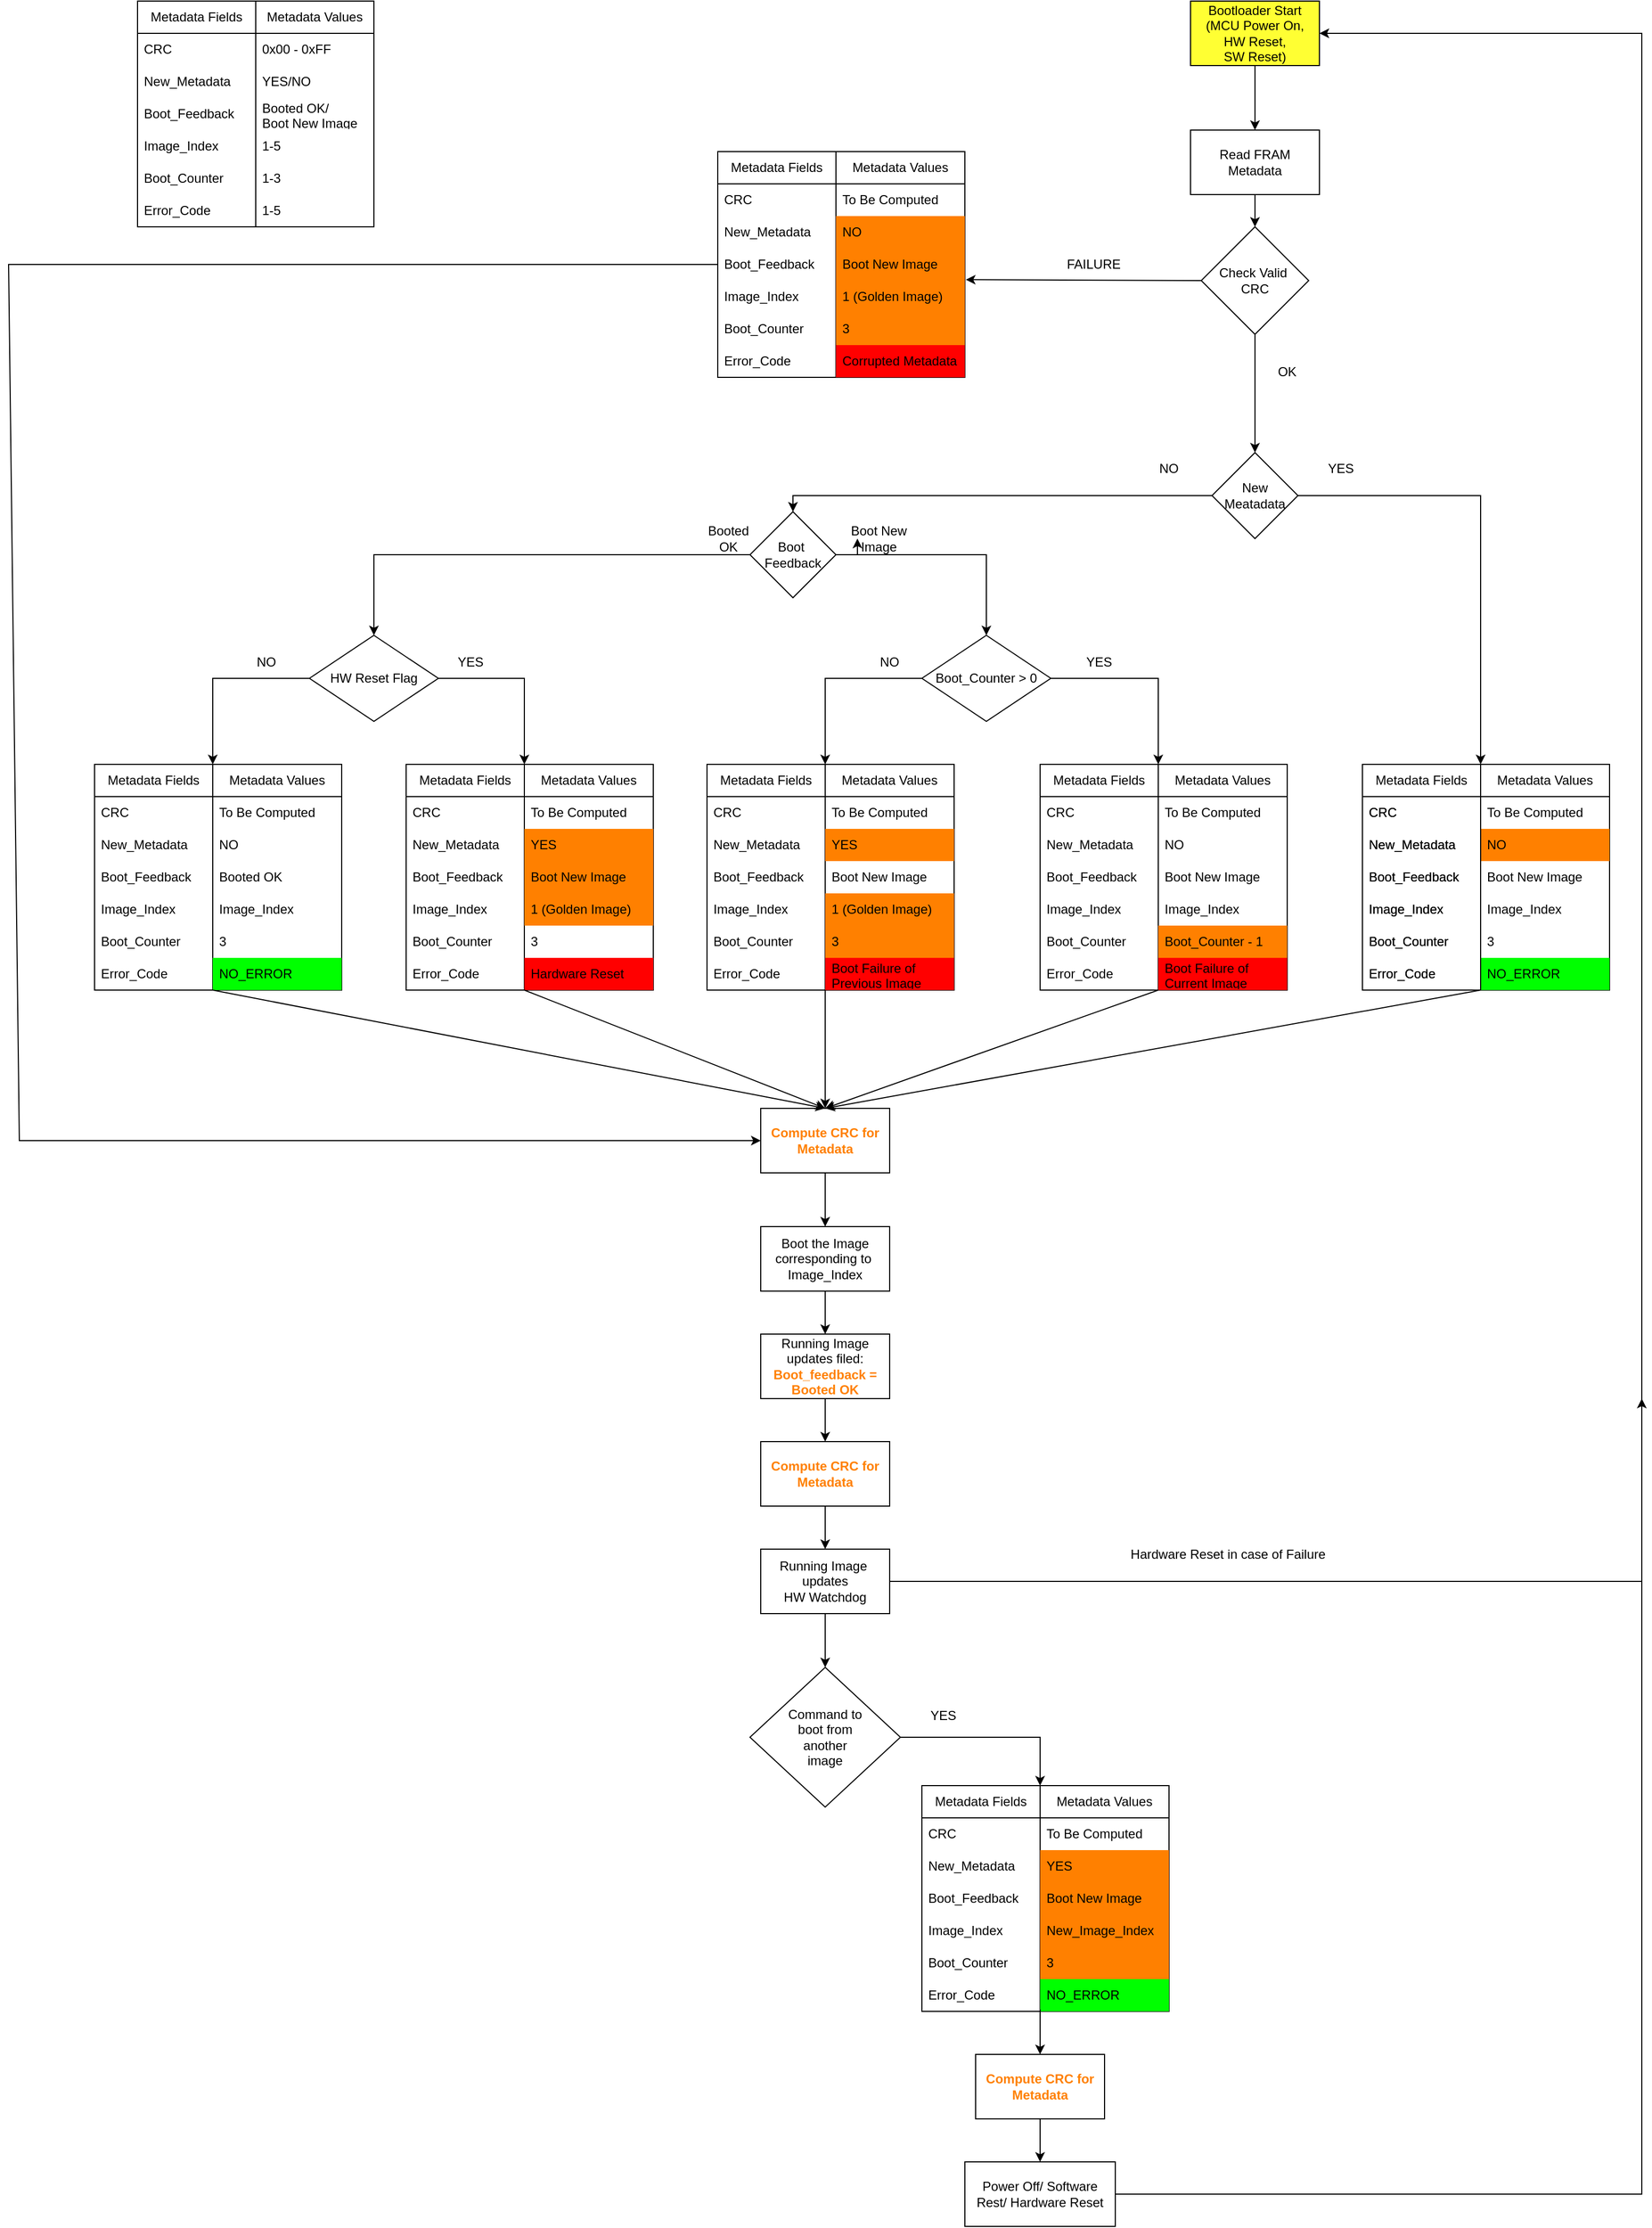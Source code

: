 <mxfile version="27.0.6">
  <diagram name="Pagină-1" id="YL9gTzJ4GiejhfBmmnka">
    <mxGraphModel dx="2081" dy="559" grid="1" gridSize="10" guides="1" tooltips="1" connect="1" arrows="1" fold="1" page="0" pageScale="1" pageWidth="827" pageHeight="1169" math="0" shadow="0">
      <root>
        <mxCell id="0" />
        <mxCell id="1" parent="0" />
        <mxCell id="vtnJJZoKWQAymhNoLsUp-1" value="Bootloader Start&lt;div&gt;(MCU Power On,&lt;/div&gt;&lt;div&gt;HW Reset,&lt;/div&gt;&lt;div&gt;SW Reset)&lt;/div&gt;" style="rounded=0;whiteSpace=wrap;html=1;fillColor=#FFFF33;" parent="1" vertex="1">
          <mxGeometry x="340" y="190" width="120" height="60" as="geometry" />
        </mxCell>
        <mxCell id="vtnJJZoKWQAymhNoLsUp-4" value="Read FRAM Metadata" style="rounded=0;whiteSpace=wrap;html=1;" parent="1" vertex="1">
          <mxGeometry x="340" y="310" width="120" height="60" as="geometry" />
        </mxCell>
        <mxCell id="vtnJJZoKWQAymhNoLsUp-5" value="Check Valid&amp;nbsp;&lt;div&gt;CRC&lt;/div&gt;" style="rhombus;whiteSpace=wrap;html=1;" parent="1" vertex="1">
          <mxGeometry x="350" y="400" width="100" height="100" as="geometry" />
        </mxCell>
        <mxCell id="vtnJJZoKWQAymhNoLsUp-6" value="New Meatadata" style="rhombus;whiteSpace=wrap;html=1;" parent="1" vertex="1">
          <mxGeometry x="360" y="610" width="80" height="80" as="geometry" />
        </mxCell>
        <mxCell id="vtnJJZoKWQAymhNoLsUp-7" value="" style="endArrow=classic;html=1;rounded=0;entryX=1;entryY=0;entryDx=0;entryDy=0;" parent="1" target="vtnJJZoKWQAymhNoLsUp-90" edge="1">
          <mxGeometry width="50" height="50" relative="1" as="geometry">
            <mxPoint x="440" y="650" as="sourcePoint" />
            <mxPoint x="500" y="680" as="targetPoint" />
            <Array as="points">
              <mxPoint x="500" y="650" />
              <mxPoint x="610" y="650" />
            </Array>
          </mxGeometry>
        </mxCell>
        <mxCell id="vtnJJZoKWQAymhNoLsUp-8" value="" style="endArrow=classic;html=1;rounded=0;exitX=0;exitY=0.5;exitDx=0;exitDy=0;entryX=0.5;entryY=0;entryDx=0;entryDy=0;" parent="1" source="vtnJJZoKWQAymhNoLsUp-6" target="vtnJJZoKWQAymhNoLsUp-15" edge="1">
          <mxGeometry width="50" height="50" relative="1" as="geometry">
            <mxPoint x="170" y="655" as="sourcePoint" />
            <mxPoint x="270" y="650" as="targetPoint" />
            <Array as="points">
              <mxPoint x="280" y="650" />
              <mxPoint x="160" y="650" />
              <mxPoint x="-30" y="650" />
            </Array>
          </mxGeometry>
        </mxCell>
        <mxCell id="vtnJJZoKWQAymhNoLsUp-9" value="" style="endArrow=classic;html=1;rounded=0;exitX=0.5;exitY=1;exitDx=0;exitDy=0;" parent="1" source="vtnJJZoKWQAymhNoLsUp-1" edge="1">
          <mxGeometry width="50" height="50" relative="1" as="geometry">
            <mxPoint x="390" y="610" as="sourcePoint" />
            <mxPoint x="400" y="310" as="targetPoint" />
          </mxGeometry>
        </mxCell>
        <mxCell id="vtnJJZoKWQAymhNoLsUp-10" value="" style="endArrow=classic;html=1;rounded=0;exitX=0.5;exitY=1;exitDx=0;exitDy=0;entryX=0.5;entryY=0;entryDx=0;entryDy=0;" parent="1" source="vtnJJZoKWQAymhNoLsUp-4" target="vtnJJZoKWQAymhNoLsUp-5" edge="1">
          <mxGeometry width="50" height="50" relative="1" as="geometry">
            <mxPoint x="390" y="450" as="sourcePoint" />
            <mxPoint x="440" y="400" as="targetPoint" />
          </mxGeometry>
        </mxCell>
        <mxCell id="vtnJJZoKWQAymhNoLsUp-11" value="" style="endArrow=classic;html=1;rounded=0;exitX=0.5;exitY=1;exitDx=0;exitDy=0;entryX=0.5;entryY=0;entryDx=0;entryDy=0;" parent="1" source="vtnJJZoKWQAymhNoLsUp-5" target="vtnJJZoKWQAymhNoLsUp-6" edge="1">
          <mxGeometry width="50" height="50" relative="1" as="geometry">
            <mxPoint x="390" y="450" as="sourcePoint" />
            <mxPoint x="440" y="400" as="targetPoint" />
          </mxGeometry>
        </mxCell>
        <mxCell id="vtnJJZoKWQAymhNoLsUp-12" value="YES" style="text;html=1;align=center;verticalAlign=middle;whiteSpace=wrap;rounded=0;" parent="1" vertex="1">
          <mxGeometry x="450" y="610" width="60" height="30" as="geometry" />
        </mxCell>
        <mxCell id="vtnJJZoKWQAymhNoLsUp-13" value="NO" style="text;html=1;align=center;verticalAlign=middle;whiteSpace=wrap;rounded=0;" parent="1" vertex="1">
          <mxGeometry x="290" y="610" width="60" height="30" as="geometry" />
        </mxCell>
        <mxCell id="vtnJJZoKWQAymhNoLsUp-227" value="" style="edgeStyle=orthogonalEdgeStyle;rounded=0;orthogonalLoop=1;jettySize=auto;html=1;" parent="1" source="vtnJJZoKWQAymhNoLsUp-15" target="vtnJJZoKWQAymhNoLsUp-22" edge="1">
          <mxGeometry relative="1" as="geometry" />
        </mxCell>
        <mxCell id="vtnJJZoKWQAymhNoLsUp-15" value="Boot&amp;nbsp;&lt;div&gt;Feedback&lt;/div&gt;" style="rhombus;whiteSpace=wrap;html=1;" parent="1" vertex="1">
          <mxGeometry x="-70" y="665" width="80" height="80" as="geometry" />
        </mxCell>
        <mxCell id="vtnJJZoKWQAymhNoLsUp-19" value="" style="endArrow=classic;html=1;rounded=0;entryX=0.5;entryY=0;entryDx=0;entryDy=0;" parent="1" target="vtnJJZoKWQAymhNoLsUp-162" edge="1">
          <mxGeometry width="50" height="50" relative="1" as="geometry">
            <mxPoint x="-70" y="705" as="sourcePoint" />
            <mxPoint x="-110" y="745" as="targetPoint" />
            <Array as="points">
              <mxPoint x="-110" y="705" />
              <mxPoint x="-420" y="705" />
            </Array>
          </mxGeometry>
        </mxCell>
        <mxCell id="vtnJJZoKWQAymhNoLsUp-22" value="Boot New Image" style="text;html=1;align=center;verticalAlign=middle;whiteSpace=wrap;rounded=0;" parent="1" vertex="1">
          <mxGeometry x="20" y="675" width="60" height="30" as="geometry" />
        </mxCell>
        <mxCell id="vtnJJZoKWQAymhNoLsUp-23" value="Booted OK" style="text;html=1;align=center;verticalAlign=middle;whiteSpace=wrap;rounded=0;" parent="1" vertex="1">
          <mxGeometry x="-120" y="675" width="60" height="30" as="geometry" />
        </mxCell>
        <mxCell id="vtnJJZoKWQAymhNoLsUp-29" value="" style="endArrow=classic;html=1;rounded=0;exitX=0;exitY=0.5;exitDx=0;exitDy=0;entryX=1.007;entryY=-0.028;entryDx=0;entryDy=0;entryPerimeter=0;" parent="1" source="vtnJJZoKWQAymhNoLsUp-5" target="vtnJJZoKWQAymhNoLsUp-70" edge="1">
          <mxGeometry width="50" height="50" relative="1" as="geometry">
            <mxPoint x="390" y="450" as="sourcePoint" />
            <mxPoint x="280" y="450" as="targetPoint" />
          </mxGeometry>
        </mxCell>
        <mxCell id="vtnJJZoKWQAymhNoLsUp-35" value="Metadata Fields" style="swimlane;fontStyle=0;childLayout=stackLayout;horizontal=1;startSize=30;horizontalStack=0;resizeParent=1;resizeParentMax=0;resizeLast=0;collapsible=1;marginBottom=0;whiteSpace=wrap;html=1;" parent="1" vertex="1">
          <mxGeometry x="-640" y="190" width="110" height="210" as="geometry">
            <mxRectangle x="610" y="60" width="90" height="30" as="alternateBounds" />
          </mxGeometry>
        </mxCell>
        <mxCell id="vtnJJZoKWQAymhNoLsUp-36" value="CRC" style="text;strokeColor=none;fillColor=none;align=left;verticalAlign=middle;spacingLeft=4;spacingRight=4;overflow=hidden;points=[[0,0.5],[1,0.5]];portConstraint=eastwest;rotatable=0;whiteSpace=wrap;html=1;" parent="vtnJJZoKWQAymhNoLsUp-35" vertex="1">
          <mxGeometry y="30" width="110" height="30" as="geometry" />
        </mxCell>
        <mxCell id="vtnJJZoKWQAymhNoLsUp-37" value="New_Metadata" style="text;strokeColor=none;fillColor=none;align=left;verticalAlign=middle;spacingLeft=4;spacingRight=4;overflow=hidden;points=[[0,0.5],[1,0.5]];portConstraint=eastwest;rotatable=0;whiteSpace=wrap;html=1;" parent="vtnJJZoKWQAymhNoLsUp-35" vertex="1">
          <mxGeometry y="60" width="110" height="30" as="geometry" />
        </mxCell>
        <mxCell id="vtnJJZoKWQAymhNoLsUp-39" value="Boot_Feedback" style="text;strokeColor=none;fillColor=none;align=left;verticalAlign=middle;spacingLeft=4;spacingRight=4;overflow=hidden;points=[[0,0.5],[1,0.5]];portConstraint=eastwest;rotatable=0;whiteSpace=wrap;html=1;" parent="vtnJJZoKWQAymhNoLsUp-35" vertex="1">
          <mxGeometry y="90" width="110" height="30" as="geometry" />
        </mxCell>
        <mxCell id="vtnJJZoKWQAymhNoLsUp-40" value="Image_Index" style="text;strokeColor=none;fillColor=none;align=left;verticalAlign=middle;spacingLeft=4;spacingRight=4;overflow=hidden;points=[[0,0.5],[1,0.5]];portConstraint=eastwest;rotatable=0;whiteSpace=wrap;html=1;" parent="vtnJJZoKWQAymhNoLsUp-35" vertex="1">
          <mxGeometry y="120" width="110" height="30" as="geometry" />
        </mxCell>
        <mxCell id="vtnJJZoKWQAymhNoLsUp-44" value="Boot_Counter" style="text;strokeColor=none;fillColor=none;align=left;verticalAlign=middle;spacingLeft=4;spacingRight=4;overflow=hidden;points=[[0,0.5],[1,0.5]];portConstraint=eastwest;rotatable=0;whiteSpace=wrap;html=1;" parent="vtnJJZoKWQAymhNoLsUp-35" vertex="1">
          <mxGeometry y="150" width="110" height="30" as="geometry" />
        </mxCell>
        <mxCell id="vtnJJZoKWQAymhNoLsUp-38" value="Error_Code" style="text;strokeColor=none;fillColor=none;align=left;verticalAlign=middle;spacingLeft=4;spacingRight=4;overflow=hidden;points=[[0,0.5],[1,0.5]];portConstraint=eastwest;rotatable=0;whiteSpace=wrap;html=1;" parent="vtnJJZoKWQAymhNoLsUp-35" vertex="1">
          <mxGeometry y="180" width="110" height="30" as="geometry" />
        </mxCell>
        <mxCell id="vtnJJZoKWQAymhNoLsUp-43" style="edgeStyle=orthogonalEdgeStyle;rounded=0;orthogonalLoop=1;jettySize=auto;html=1;exitX=1;exitY=0.5;exitDx=0;exitDy=0;" parent="vtnJJZoKWQAymhNoLsUp-35" source="vtnJJZoKWQAymhNoLsUp-39" target="vtnJJZoKWQAymhNoLsUp-39" edge="1">
          <mxGeometry relative="1" as="geometry" />
        </mxCell>
        <mxCell id="vtnJJZoKWQAymhNoLsUp-50" value="Metadata Values" style="swimlane;fontStyle=0;childLayout=stackLayout;horizontal=1;startSize=30;horizontalStack=0;resizeParent=1;resizeParentMax=0;resizeLast=0;collapsible=1;marginBottom=0;whiteSpace=wrap;html=1;" parent="1" vertex="1">
          <mxGeometry x="-530" y="190" width="110" height="210" as="geometry">
            <mxRectangle x="610" y="60" width="90" height="30" as="alternateBounds" />
          </mxGeometry>
        </mxCell>
        <mxCell id="vtnJJZoKWQAymhNoLsUp-51" value="0x00 - 0xFF" style="text;strokeColor=none;fillColor=none;align=left;verticalAlign=middle;spacingLeft=4;spacingRight=4;overflow=hidden;points=[[0,0.5],[1,0.5]];portConstraint=eastwest;rotatable=0;whiteSpace=wrap;html=1;" parent="vtnJJZoKWQAymhNoLsUp-50" vertex="1">
          <mxGeometry y="30" width="110" height="30" as="geometry" />
        </mxCell>
        <mxCell id="vtnJJZoKWQAymhNoLsUp-52" value="YES/NO" style="text;strokeColor=none;fillColor=none;align=left;verticalAlign=middle;spacingLeft=4;spacingRight=4;overflow=hidden;points=[[0,0.5],[1,0.5]];portConstraint=eastwest;rotatable=0;whiteSpace=wrap;html=1;" parent="vtnJJZoKWQAymhNoLsUp-50" vertex="1">
          <mxGeometry y="60" width="110" height="30" as="geometry" />
        </mxCell>
        <mxCell id="vtnJJZoKWQAymhNoLsUp-53" value="Booted OK/&lt;div&gt;Boot New Image&lt;/div&gt;" style="text;strokeColor=none;fillColor=none;align=left;verticalAlign=middle;spacingLeft=4;spacingRight=4;overflow=hidden;points=[[0,0.5],[1,0.5]];portConstraint=eastwest;rotatable=0;whiteSpace=wrap;html=1;" parent="vtnJJZoKWQAymhNoLsUp-50" vertex="1">
          <mxGeometry y="90" width="110" height="30" as="geometry" />
        </mxCell>
        <mxCell id="vtnJJZoKWQAymhNoLsUp-54" value="1-5" style="text;strokeColor=none;fillColor=none;align=left;verticalAlign=middle;spacingLeft=4;spacingRight=4;overflow=hidden;points=[[0,0.5],[1,0.5]];portConstraint=eastwest;rotatable=0;whiteSpace=wrap;html=1;" parent="vtnJJZoKWQAymhNoLsUp-50" vertex="1">
          <mxGeometry y="120" width="110" height="30" as="geometry" />
        </mxCell>
        <mxCell id="vtnJJZoKWQAymhNoLsUp-55" value="1-3" style="text;strokeColor=none;fillColor=none;align=left;verticalAlign=middle;spacingLeft=4;spacingRight=4;overflow=hidden;points=[[0,0.5],[1,0.5]];portConstraint=eastwest;rotatable=0;whiteSpace=wrap;html=1;" parent="vtnJJZoKWQAymhNoLsUp-50" vertex="1">
          <mxGeometry y="150" width="110" height="30" as="geometry" />
        </mxCell>
        <mxCell id="vtnJJZoKWQAymhNoLsUp-56" value="1-5" style="text;strokeColor=none;fillColor=none;align=left;verticalAlign=middle;spacingLeft=4;spacingRight=4;overflow=hidden;points=[[0,0.5],[1,0.5]];portConstraint=eastwest;rotatable=0;whiteSpace=wrap;html=1;" parent="vtnJJZoKWQAymhNoLsUp-50" vertex="1">
          <mxGeometry y="180" width="110" height="30" as="geometry" />
        </mxCell>
        <mxCell id="vtnJJZoKWQAymhNoLsUp-57" style="edgeStyle=orthogonalEdgeStyle;rounded=0;orthogonalLoop=1;jettySize=auto;html=1;exitX=1;exitY=0.5;exitDx=0;exitDy=0;" parent="vtnJJZoKWQAymhNoLsUp-50" source="vtnJJZoKWQAymhNoLsUp-53" target="vtnJJZoKWQAymhNoLsUp-53" edge="1">
          <mxGeometry relative="1" as="geometry" />
        </mxCell>
        <mxCell id="vtnJJZoKWQAymhNoLsUp-58" value="Metadata Fields" style="swimlane;fontStyle=0;childLayout=stackLayout;horizontal=1;startSize=30;horizontalStack=0;resizeParent=1;resizeParentMax=0;resizeLast=0;collapsible=1;marginBottom=0;whiteSpace=wrap;html=1;" parent="1" vertex="1">
          <mxGeometry x="-100" y="330" width="110" height="210" as="geometry">
            <mxRectangle x="610" y="60" width="90" height="30" as="alternateBounds" />
          </mxGeometry>
        </mxCell>
        <mxCell id="vtnJJZoKWQAymhNoLsUp-59" value="CRC" style="text;strokeColor=none;fillColor=none;align=left;verticalAlign=middle;spacingLeft=4;spacingRight=4;overflow=hidden;points=[[0,0.5],[1,0.5]];portConstraint=eastwest;rotatable=0;whiteSpace=wrap;html=1;" parent="vtnJJZoKWQAymhNoLsUp-58" vertex="1">
          <mxGeometry y="30" width="110" height="30" as="geometry" />
        </mxCell>
        <mxCell id="vtnJJZoKWQAymhNoLsUp-60" value="New_Metadata" style="text;strokeColor=none;fillColor=none;align=left;verticalAlign=middle;spacingLeft=4;spacingRight=4;overflow=hidden;points=[[0,0.5],[1,0.5]];portConstraint=eastwest;rotatable=0;whiteSpace=wrap;html=1;" parent="vtnJJZoKWQAymhNoLsUp-58" vertex="1">
          <mxGeometry y="60" width="110" height="30" as="geometry" />
        </mxCell>
        <mxCell id="vtnJJZoKWQAymhNoLsUp-61" value="Boot_Feedback" style="text;strokeColor=none;fillColor=none;align=left;verticalAlign=middle;spacingLeft=4;spacingRight=4;overflow=hidden;points=[[0,0.5],[1,0.5]];portConstraint=eastwest;rotatable=0;whiteSpace=wrap;html=1;" parent="vtnJJZoKWQAymhNoLsUp-58" vertex="1">
          <mxGeometry y="90" width="110" height="30" as="geometry" />
        </mxCell>
        <mxCell id="vtnJJZoKWQAymhNoLsUp-62" value="Image_Index" style="text;strokeColor=none;fillColor=none;align=left;verticalAlign=middle;spacingLeft=4;spacingRight=4;overflow=hidden;points=[[0,0.5],[1,0.5]];portConstraint=eastwest;rotatable=0;whiteSpace=wrap;html=1;" parent="vtnJJZoKWQAymhNoLsUp-58" vertex="1">
          <mxGeometry y="120" width="110" height="30" as="geometry" />
        </mxCell>
        <mxCell id="vtnJJZoKWQAymhNoLsUp-63" value="Boot_Counter" style="text;strokeColor=none;fillColor=none;align=left;verticalAlign=middle;spacingLeft=4;spacingRight=4;overflow=hidden;points=[[0,0.5],[1,0.5]];portConstraint=eastwest;rotatable=0;whiteSpace=wrap;html=1;" parent="vtnJJZoKWQAymhNoLsUp-58" vertex="1">
          <mxGeometry y="150" width="110" height="30" as="geometry" />
        </mxCell>
        <mxCell id="vtnJJZoKWQAymhNoLsUp-64" value="Error_Code" style="text;strokeColor=none;fillColor=none;align=left;verticalAlign=middle;spacingLeft=4;spacingRight=4;overflow=hidden;points=[[0,0.5],[1,0.5]];portConstraint=eastwest;rotatable=0;whiteSpace=wrap;html=1;" parent="vtnJJZoKWQAymhNoLsUp-58" vertex="1">
          <mxGeometry y="180" width="110" height="30" as="geometry" />
        </mxCell>
        <mxCell id="vtnJJZoKWQAymhNoLsUp-65" style="edgeStyle=orthogonalEdgeStyle;rounded=0;orthogonalLoop=1;jettySize=auto;html=1;exitX=1;exitY=0.5;exitDx=0;exitDy=0;" parent="vtnJJZoKWQAymhNoLsUp-58" source="vtnJJZoKWQAymhNoLsUp-61" target="vtnJJZoKWQAymhNoLsUp-61" edge="1">
          <mxGeometry relative="1" as="geometry" />
        </mxCell>
        <mxCell id="vtnJJZoKWQAymhNoLsUp-66" value="Metadata Values" style="swimlane;fontStyle=0;childLayout=stackLayout;horizontal=1;startSize=30;horizontalStack=0;resizeParent=1;resizeParentMax=0;resizeLast=0;collapsible=1;marginBottom=0;whiteSpace=wrap;html=1;" parent="1" vertex="1">
          <mxGeometry x="10" y="330" width="120" height="210" as="geometry">
            <mxRectangle x="610" y="60" width="90" height="30" as="alternateBounds" />
          </mxGeometry>
        </mxCell>
        <mxCell id="vtnJJZoKWQAymhNoLsUp-67" value="To Be Computed" style="text;strokeColor=none;fillColor=none;align=left;verticalAlign=middle;spacingLeft=4;spacingRight=4;overflow=hidden;points=[[0,0.5],[1,0.5]];portConstraint=eastwest;rotatable=0;whiteSpace=wrap;html=1;" parent="vtnJJZoKWQAymhNoLsUp-66" vertex="1">
          <mxGeometry y="30" width="120" height="30" as="geometry" />
        </mxCell>
        <mxCell id="vtnJJZoKWQAymhNoLsUp-68" value="NO" style="text;strokeColor=none;fillColor=#FF8000;align=left;verticalAlign=middle;spacingLeft=4;spacingRight=4;overflow=hidden;points=[[0,0.5],[1,0.5]];portConstraint=eastwest;rotatable=0;whiteSpace=wrap;html=1;" parent="vtnJJZoKWQAymhNoLsUp-66" vertex="1">
          <mxGeometry y="60" width="120" height="30" as="geometry" />
        </mxCell>
        <mxCell id="vtnJJZoKWQAymhNoLsUp-69" value="Boot New Image" style="text;strokeColor=none;fillColor=#FF8000;align=left;verticalAlign=middle;spacingLeft=4;spacingRight=4;overflow=hidden;points=[[0,0.5],[1,0.5]];portConstraint=eastwest;rotatable=0;whiteSpace=wrap;html=1;" parent="vtnJJZoKWQAymhNoLsUp-66" vertex="1">
          <mxGeometry y="90" width="120" height="30" as="geometry" />
        </mxCell>
        <mxCell id="vtnJJZoKWQAymhNoLsUp-70" value="1 (Golden Image)" style="text;strokeColor=none;fillColor=#FF8000;align=left;verticalAlign=middle;spacingLeft=4;spacingRight=4;overflow=hidden;points=[[0,0.5],[1,0.5]];portConstraint=eastwest;rotatable=0;whiteSpace=wrap;html=1;" parent="vtnJJZoKWQAymhNoLsUp-66" vertex="1">
          <mxGeometry y="120" width="120" height="30" as="geometry" />
        </mxCell>
        <mxCell id="vtnJJZoKWQAymhNoLsUp-71" value="3" style="text;strokeColor=none;fillColor=#FF8000;align=left;verticalAlign=middle;spacingLeft=4;spacingRight=4;overflow=hidden;points=[[0,0.5],[1,0.5]];portConstraint=eastwest;rotatable=0;whiteSpace=wrap;html=1;" parent="vtnJJZoKWQAymhNoLsUp-66" vertex="1">
          <mxGeometry y="150" width="120" height="30" as="geometry" />
        </mxCell>
        <mxCell id="vtnJJZoKWQAymhNoLsUp-72" value="Corrupted Metadata" style="text;strokeColor=none;fillColor=#FF0000;align=left;verticalAlign=middle;spacingLeft=4;spacingRight=4;overflow=hidden;points=[[0,0.5],[1,0.5]];portConstraint=eastwest;rotatable=0;whiteSpace=wrap;html=1;" parent="vtnJJZoKWQAymhNoLsUp-66" vertex="1">
          <mxGeometry y="180" width="120" height="30" as="geometry" />
        </mxCell>
        <mxCell id="vtnJJZoKWQAymhNoLsUp-73" style="edgeStyle=orthogonalEdgeStyle;rounded=0;orthogonalLoop=1;jettySize=auto;html=1;exitX=1;exitY=0.5;exitDx=0;exitDy=0;" parent="vtnJJZoKWQAymhNoLsUp-66" source="vtnJJZoKWQAymhNoLsUp-69" target="vtnJJZoKWQAymhNoLsUp-69" edge="1">
          <mxGeometry relative="1" as="geometry" />
        </mxCell>
        <mxCell id="vtnJJZoKWQAymhNoLsUp-74" value="Metadata Fields" style="swimlane;fontStyle=0;childLayout=stackLayout;horizontal=1;startSize=30;horizontalStack=0;resizeParent=1;resizeParentMax=0;resizeLast=0;collapsible=1;marginBottom=0;whiteSpace=wrap;html=1;" parent="1" vertex="1">
          <mxGeometry x="200" y="900" width="110" height="210" as="geometry">
            <mxRectangle x="610" y="60" width="90" height="30" as="alternateBounds" />
          </mxGeometry>
        </mxCell>
        <mxCell id="vtnJJZoKWQAymhNoLsUp-75" value="CRC" style="text;strokeColor=none;fillColor=none;align=left;verticalAlign=middle;spacingLeft=4;spacingRight=4;overflow=hidden;points=[[0,0.5],[1,0.5]];portConstraint=eastwest;rotatable=0;whiteSpace=wrap;html=1;" parent="vtnJJZoKWQAymhNoLsUp-74" vertex="1">
          <mxGeometry y="30" width="110" height="30" as="geometry" />
        </mxCell>
        <mxCell id="vtnJJZoKWQAymhNoLsUp-76" value="New_Metadata" style="text;strokeColor=none;fillColor=none;align=left;verticalAlign=middle;spacingLeft=4;spacingRight=4;overflow=hidden;points=[[0,0.5],[1,0.5]];portConstraint=eastwest;rotatable=0;whiteSpace=wrap;html=1;" parent="vtnJJZoKWQAymhNoLsUp-74" vertex="1">
          <mxGeometry y="60" width="110" height="30" as="geometry" />
        </mxCell>
        <mxCell id="vtnJJZoKWQAymhNoLsUp-77" value="Boot_Feedback" style="text;strokeColor=none;fillColor=none;align=left;verticalAlign=middle;spacingLeft=4;spacingRight=4;overflow=hidden;points=[[0,0.5],[1,0.5]];portConstraint=eastwest;rotatable=0;whiteSpace=wrap;html=1;" parent="vtnJJZoKWQAymhNoLsUp-74" vertex="1">
          <mxGeometry y="90" width="110" height="30" as="geometry" />
        </mxCell>
        <mxCell id="vtnJJZoKWQAymhNoLsUp-78" value="Image_Index" style="text;strokeColor=none;fillColor=none;align=left;verticalAlign=middle;spacingLeft=4;spacingRight=4;overflow=hidden;points=[[0,0.5],[1,0.5]];portConstraint=eastwest;rotatable=0;whiteSpace=wrap;html=1;" parent="vtnJJZoKWQAymhNoLsUp-74" vertex="1">
          <mxGeometry y="120" width="110" height="30" as="geometry" />
        </mxCell>
        <mxCell id="vtnJJZoKWQAymhNoLsUp-79" value="Boot_Counter" style="text;strokeColor=none;fillColor=none;align=left;verticalAlign=middle;spacingLeft=4;spacingRight=4;overflow=hidden;points=[[0,0.5],[1,0.5]];portConstraint=eastwest;rotatable=0;whiteSpace=wrap;html=1;" parent="vtnJJZoKWQAymhNoLsUp-74" vertex="1">
          <mxGeometry y="150" width="110" height="30" as="geometry" />
        </mxCell>
        <mxCell id="vtnJJZoKWQAymhNoLsUp-80" value="Error_Code" style="text;strokeColor=none;fillColor=none;align=left;verticalAlign=middle;spacingLeft=4;spacingRight=4;overflow=hidden;points=[[0,0.5],[1,0.5]];portConstraint=eastwest;rotatable=0;whiteSpace=wrap;html=1;" parent="vtnJJZoKWQAymhNoLsUp-74" vertex="1">
          <mxGeometry y="180" width="110" height="30" as="geometry" />
        </mxCell>
        <mxCell id="vtnJJZoKWQAymhNoLsUp-81" style="edgeStyle=orthogonalEdgeStyle;rounded=0;orthogonalLoop=1;jettySize=auto;html=1;exitX=1;exitY=0.5;exitDx=0;exitDy=0;" parent="vtnJJZoKWQAymhNoLsUp-74" source="vtnJJZoKWQAymhNoLsUp-77" target="vtnJJZoKWQAymhNoLsUp-77" edge="1">
          <mxGeometry relative="1" as="geometry" />
        </mxCell>
        <mxCell id="vtnJJZoKWQAymhNoLsUp-82" value="Metadata Values" style="swimlane;fontStyle=0;childLayout=stackLayout;horizontal=1;startSize=30;horizontalStack=0;resizeParent=1;resizeParentMax=0;resizeLast=0;collapsible=1;marginBottom=0;whiteSpace=wrap;html=1;" parent="1" vertex="1">
          <mxGeometry x="310" y="900" width="120" height="210" as="geometry">
            <mxRectangle x="610" y="60" width="90" height="30" as="alternateBounds" />
          </mxGeometry>
        </mxCell>
        <mxCell id="vtnJJZoKWQAymhNoLsUp-83" value="To Be Computed" style="text;strokeColor=none;fillColor=none;align=left;verticalAlign=middle;spacingLeft=4;spacingRight=4;overflow=hidden;points=[[0,0.5],[1,0.5]];portConstraint=eastwest;rotatable=0;whiteSpace=wrap;html=1;" parent="vtnJJZoKWQAymhNoLsUp-82" vertex="1">
          <mxGeometry y="30" width="120" height="30" as="geometry" />
        </mxCell>
        <mxCell id="vtnJJZoKWQAymhNoLsUp-84" value="NO" style="text;strokeColor=none;fillColor=none;align=left;verticalAlign=middle;spacingLeft=4;spacingRight=4;overflow=hidden;points=[[0,0.5],[1,0.5]];portConstraint=eastwest;rotatable=0;whiteSpace=wrap;html=1;" parent="vtnJJZoKWQAymhNoLsUp-82" vertex="1">
          <mxGeometry y="60" width="120" height="30" as="geometry" />
        </mxCell>
        <mxCell id="vtnJJZoKWQAymhNoLsUp-85" value="Boot New Image" style="text;strokeColor=none;fillColor=none;align=left;verticalAlign=middle;spacingLeft=4;spacingRight=4;overflow=hidden;points=[[0,0.5],[1,0.5]];portConstraint=eastwest;rotatable=0;whiteSpace=wrap;html=1;" parent="vtnJJZoKWQAymhNoLsUp-82" vertex="1">
          <mxGeometry y="90" width="120" height="30" as="geometry" />
        </mxCell>
        <mxCell id="vtnJJZoKWQAymhNoLsUp-86" value="Image_Index&amp;nbsp;" style="text;strokeColor=none;fillColor=none;align=left;verticalAlign=middle;spacingLeft=4;spacingRight=4;overflow=hidden;points=[[0,0.5],[1,0.5]];portConstraint=eastwest;rotatable=0;whiteSpace=wrap;html=1;" parent="vtnJJZoKWQAymhNoLsUp-82" vertex="1">
          <mxGeometry y="120" width="120" height="30" as="geometry" />
        </mxCell>
        <mxCell id="vtnJJZoKWQAymhNoLsUp-87" value="Boot_Counter - 1" style="text;strokeColor=none;fillColor=#FF8000;align=left;verticalAlign=middle;spacingLeft=4;spacingRight=4;overflow=hidden;points=[[0,0.5],[1,0.5]];portConstraint=eastwest;rotatable=0;whiteSpace=wrap;html=1;" parent="vtnJJZoKWQAymhNoLsUp-82" vertex="1">
          <mxGeometry y="150" width="120" height="30" as="geometry" />
        </mxCell>
        <mxCell id="vtnJJZoKWQAymhNoLsUp-88" value="Boot Failure of Current Image" style="text;strokeColor=none;fillColor=#FF0000;align=left;verticalAlign=middle;spacingLeft=4;spacingRight=4;overflow=hidden;points=[[0,0.5],[1,0.5]];portConstraint=eastwest;rotatable=0;whiteSpace=wrap;html=1;" parent="vtnJJZoKWQAymhNoLsUp-82" vertex="1">
          <mxGeometry y="180" width="120" height="30" as="geometry" />
        </mxCell>
        <mxCell id="vtnJJZoKWQAymhNoLsUp-89" style="edgeStyle=orthogonalEdgeStyle;rounded=0;orthogonalLoop=1;jettySize=auto;html=1;exitX=1;exitY=0.5;exitDx=0;exitDy=0;" parent="vtnJJZoKWQAymhNoLsUp-82" source="vtnJJZoKWQAymhNoLsUp-85" target="vtnJJZoKWQAymhNoLsUp-85" edge="1">
          <mxGeometry relative="1" as="geometry" />
        </mxCell>
        <mxCell id="vtnJJZoKWQAymhNoLsUp-90" value="Metadata Fields" style="swimlane;fontStyle=0;childLayout=stackLayout;horizontal=1;startSize=30;horizontalStack=0;resizeParent=1;resizeParentMax=0;resizeLast=0;collapsible=1;marginBottom=0;whiteSpace=wrap;html=1;" parent="1" vertex="1">
          <mxGeometry x="500" y="900" width="110" height="210" as="geometry">
            <mxRectangle x="610" y="60" width="90" height="30" as="alternateBounds" />
          </mxGeometry>
        </mxCell>
        <mxCell id="vtnJJZoKWQAymhNoLsUp-91" value="CRC" style="text;strokeColor=none;fillColor=none;align=left;verticalAlign=middle;spacingLeft=4;spacingRight=4;overflow=hidden;points=[[0,0.5],[1,0.5]];portConstraint=eastwest;rotatable=0;whiteSpace=wrap;html=1;" parent="vtnJJZoKWQAymhNoLsUp-90" vertex="1">
          <mxGeometry y="30" width="110" height="30" as="geometry" />
        </mxCell>
        <mxCell id="vtnJJZoKWQAymhNoLsUp-92" value="New_Metadata" style="text;strokeColor=none;fillColor=none;align=left;verticalAlign=middle;spacingLeft=4;spacingRight=4;overflow=hidden;points=[[0,0.5],[1,0.5]];portConstraint=eastwest;rotatable=0;whiteSpace=wrap;html=1;" parent="vtnJJZoKWQAymhNoLsUp-90" vertex="1">
          <mxGeometry y="60" width="110" height="30" as="geometry" />
        </mxCell>
        <mxCell id="vtnJJZoKWQAymhNoLsUp-93" value="Boot_Feedback" style="text;strokeColor=none;fillColor=none;align=left;verticalAlign=middle;spacingLeft=4;spacingRight=4;overflow=hidden;points=[[0,0.5],[1,0.5]];portConstraint=eastwest;rotatable=0;whiteSpace=wrap;html=1;" parent="vtnJJZoKWQAymhNoLsUp-90" vertex="1">
          <mxGeometry y="90" width="110" height="30" as="geometry" />
        </mxCell>
        <mxCell id="vtnJJZoKWQAymhNoLsUp-94" value="Image_Index" style="text;strokeColor=none;fillColor=none;align=left;verticalAlign=middle;spacingLeft=4;spacingRight=4;overflow=hidden;points=[[0,0.5],[1,0.5]];portConstraint=eastwest;rotatable=0;whiteSpace=wrap;html=1;" parent="vtnJJZoKWQAymhNoLsUp-90" vertex="1">
          <mxGeometry y="120" width="110" height="30" as="geometry" />
        </mxCell>
        <mxCell id="vtnJJZoKWQAymhNoLsUp-95" value="Boot_Counter" style="text;strokeColor=none;fillColor=none;align=left;verticalAlign=middle;spacingLeft=4;spacingRight=4;overflow=hidden;points=[[0,0.5],[1,0.5]];portConstraint=eastwest;rotatable=0;whiteSpace=wrap;html=1;" parent="vtnJJZoKWQAymhNoLsUp-90" vertex="1">
          <mxGeometry y="150" width="110" height="30" as="geometry" />
        </mxCell>
        <mxCell id="vtnJJZoKWQAymhNoLsUp-96" value="Error_Code" style="text;strokeColor=none;fillColor=none;align=left;verticalAlign=middle;spacingLeft=4;spacingRight=4;overflow=hidden;points=[[0,0.5],[1,0.5]];portConstraint=eastwest;rotatable=0;whiteSpace=wrap;html=1;" parent="vtnJJZoKWQAymhNoLsUp-90" vertex="1">
          <mxGeometry y="180" width="110" height="30" as="geometry" />
        </mxCell>
        <mxCell id="vtnJJZoKWQAymhNoLsUp-97" style="edgeStyle=orthogonalEdgeStyle;rounded=0;orthogonalLoop=1;jettySize=auto;html=1;exitX=1;exitY=0.5;exitDx=0;exitDy=0;" parent="vtnJJZoKWQAymhNoLsUp-90" source="vtnJJZoKWQAymhNoLsUp-93" target="vtnJJZoKWQAymhNoLsUp-93" edge="1">
          <mxGeometry relative="1" as="geometry" />
        </mxCell>
        <mxCell id="vtnJJZoKWQAymhNoLsUp-98" value="Metadata Values" style="swimlane;fontStyle=0;childLayout=stackLayout;horizontal=1;startSize=30;horizontalStack=0;resizeParent=1;resizeParentMax=0;resizeLast=0;collapsible=1;marginBottom=0;whiteSpace=wrap;html=1;" parent="1" vertex="1">
          <mxGeometry x="610" y="900" width="120" height="210" as="geometry">
            <mxRectangle x="610" y="60" width="90" height="30" as="alternateBounds" />
          </mxGeometry>
        </mxCell>
        <mxCell id="vtnJJZoKWQAymhNoLsUp-99" value="To Be Computed" style="text;strokeColor=none;fillColor=none;align=left;verticalAlign=middle;spacingLeft=4;spacingRight=4;overflow=hidden;points=[[0,0.5],[1,0.5]];portConstraint=eastwest;rotatable=0;whiteSpace=wrap;html=1;" parent="vtnJJZoKWQAymhNoLsUp-98" vertex="1">
          <mxGeometry y="30" width="120" height="30" as="geometry" />
        </mxCell>
        <mxCell id="vtnJJZoKWQAymhNoLsUp-100" value="NO" style="text;strokeColor=none;fillColor=#FF8000;align=left;verticalAlign=middle;spacingLeft=4;spacingRight=4;overflow=hidden;points=[[0,0.5],[1,0.5]];portConstraint=eastwest;rotatable=0;whiteSpace=wrap;html=1;" parent="vtnJJZoKWQAymhNoLsUp-98" vertex="1">
          <mxGeometry y="60" width="120" height="30" as="geometry" />
        </mxCell>
        <mxCell id="vtnJJZoKWQAymhNoLsUp-101" value="Boot New Image" style="text;strokeColor=none;fillColor=none;align=left;verticalAlign=middle;spacingLeft=4;spacingRight=4;overflow=hidden;points=[[0,0.5],[1,0.5]];portConstraint=eastwest;rotatable=0;whiteSpace=wrap;html=1;" parent="vtnJJZoKWQAymhNoLsUp-98" vertex="1">
          <mxGeometry y="90" width="120" height="30" as="geometry" />
        </mxCell>
        <mxCell id="vtnJJZoKWQAymhNoLsUp-102" value="Image_Index&amp;nbsp;" style="text;strokeColor=none;fillColor=none;align=left;verticalAlign=middle;spacingLeft=4;spacingRight=4;overflow=hidden;points=[[0,0.5],[1,0.5]];portConstraint=eastwest;rotatable=0;whiteSpace=wrap;html=1;" parent="vtnJJZoKWQAymhNoLsUp-98" vertex="1">
          <mxGeometry y="120" width="120" height="30" as="geometry" />
        </mxCell>
        <mxCell id="vtnJJZoKWQAymhNoLsUp-103" value="3" style="text;strokeColor=none;fillColor=none;align=left;verticalAlign=middle;spacingLeft=4;spacingRight=4;overflow=hidden;points=[[0,0.5],[1,0.5]];portConstraint=eastwest;rotatable=0;whiteSpace=wrap;html=1;" parent="vtnJJZoKWQAymhNoLsUp-98" vertex="1">
          <mxGeometry y="150" width="120" height="30" as="geometry" />
        </mxCell>
        <mxCell id="vtnJJZoKWQAymhNoLsUp-104" value="NO_ERROR" style="text;strokeColor=none;fillColor=#00FF00;align=left;verticalAlign=middle;spacingLeft=4;spacingRight=4;overflow=hidden;points=[[0,0.5],[1,0.5]];portConstraint=eastwest;rotatable=0;whiteSpace=wrap;html=1;" parent="vtnJJZoKWQAymhNoLsUp-98" vertex="1">
          <mxGeometry y="180" width="120" height="30" as="geometry" />
        </mxCell>
        <mxCell id="vtnJJZoKWQAymhNoLsUp-105" style="edgeStyle=orthogonalEdgeStyle;rounded=0;orthogonalLoop=1;jettySize=auto;html=1;exitX=1;exitY=0.5;exitDx=0;exitDy=0;" parent="vtnJJZoKWQAymhNoLsUp-98" source="vtnJJZoKWQAymhNoLsUp-101" target="vtnJJZoKWQAymhNoLsUp-101" edge="1">
          <mxGeometry relative="1" as="geometry" />
        </mxCell>
        <mxCell id="vtnJJZoKWQAymhNoLsUp-106" value="Boot_Counter &amp;gt; 0" style="rhombus;whiteSpace=wrap;html=1;" parent="1" vertex="1">
          <mxGeometry x="90" y="780" width="120" height="80" as="geometry" />
        </mxCell>
        <mxCell id="vtnJJZoKWQAymhNoLsUp-107" value="" style="endArrow=classic;html=1;rounded=0;exitX=1;exitY=0.5;exitDx=0;exitDy=0;entryX=0.5;entryY=0;entryDx=0;entryDy=0;" parent="1" source="vtnJJZoKWQAymhNoLsUp-15" target="vtnJJZoKWQAymhNoLsUp-106" edge="1">
          <mxGeometry width="50" height="50" relative="1" as="geometry">
            <mxPoint x="300" y="870" as="sourcePoint" />
            <mxPoint x="350" y="820" as="targetPoint" />
            <Array as="points">
              <mxPoint x="150" y="705" />
            </Array>
          </mxGeometry>
        </mxCell>
        <mxCell id="vtnJJZoKWQAymhNoLsUp-108" value="" style="endArrow=classic;html=1;rounded=0;exitX=1;exitY=0.5;exitDx=0;exitDy=0;entryX=0;entryY=0;entryDx=0;entryDy=0;" parent="1" source="vtnJJZoKWQAymhNoLsUp-106" target="vtnJJZoKWQAymhNoLsUp-82" edge="1">
          <mxGeometry width="50" height="50" relative="1" as="geometry">
            <mxPoint x="300" y="870" as="sourcePoint" />
            <mxPoint x="350" y="820" as="targetPoint" />
            <Array as="points">
              <mxPoint x="310" y="820" />
            </Array>
          </mxGeometry>
        </mxCell>
        <mxCell id="vtnJJZoKWQAymhNoLsUp-109" value="YES&lt;span style=&quot;color: rgba(0, 0, 0, 0); font-family: monospace; font-size: 0px; text-align: start; text-wrap-mode: nowrap;&quot;&gt;%3CmxGraphModel%3E%3Croot%3E%3CmxCell%20id%3D%220%22%2F%3E%3CmxCell%20id%3D%221%22%20parent%3D%220%22%2F%3E%3CmxCell%20id%3D%222%22%20value%3D%22Boot%20New%20Image%22%20style%3D%22text%3Bhtml%3D1%3Balign%3Dcenter%3BverticalAlign%3Dmiddle%3BwhiteSpace%3Dwrap%3Brounded%3D0%3B%22%20vertex%3D%221%22%20parent%3D%221%22%3E%3CmxGeometry%20x%3D%2220%22%20y%3D%22675%22%20width%3D%2260%22%20height%3D%2230%22%20as%3D%22geometry%22%2F%3E%3C%2FmxCell%3E%3C%2Froot%3E%3C%2FmxGraphModel%3E&lt;/span&gt;" style="text;html=1;align=center;verticalAlign=middle;whiteSpace=wrap;rounded=0;" parent="1" vertex="1">
          <mxGeometry x="225" y="790" width="60" height="30" as="geometry" />
        </mxCell>
        <mxCell id="vtnJJZoKWQAymhNoLsUp-111" value="NO" style="text;html=1;align=center;verticalAlign=middle;whiteSpace=wrap;rounded=0;" parent="1" vertex="1">
          <mxGeometry x="30" y="790" width="60" height="30" as="geometry" />
        </mxCell>
        <mxCell id="vtnJJZoKWQAymhNoLsUp-113" value="Metadata Fields" style="swimlane;fontStyle=0;childLayout=stackLayout;horizontal=1;startSize=30;horizontalStack=0;resizeParent=1;resizeParentMax=0;resizeLast=0;collapsible=1;marginBottom=0;whiteSpace=wrap;html=1;" parent="1" vertex="1">
          <mxGeometry x="-110" y="900" width="110" height="210" as="geometry">
            <mxRectangle x="610" y="60" width="90" height="30" as="alternateBounds" />
          </mxGeometry>
        </mxCell>
        <mxCell id="vtnJJZoKWQAymhNoLsUp-114" value="CRC" style="text;strokeColor=none;fillColor=none;align=left;verticalAlign=middle;spacingLeft=4;spacingRight=4;overflow=hidden;points=[[0,0.5],[1,0.5]];portConstraint=eastwest;rotatable=0;whiteSpace=wrap;html=1;" parent="vtnJJZoKWQAymhNoLsUp-113" vertex="1">
          <mxGeometry y="30" width="110" height="30" as="geometry" />
        </mxCell>
        <mxCell id="vtnJJZoKWQAymhNoLsUp-115" value="New_Metadata" style="text;strokeColor=none;fillColor=none;align=left;verticalAlign=middle;spacingLeft=4;spacingRight=4;overflow=hidden;points=[[0,0.5],[1,0.5]];portConstraint=eastwest;rotatable=0;whiteSpace=wrap;html=1;" parent="vtnJJZoKWQAymhNoLsUp-113" vertex="1">
          <mxGeometry y="60" width="110" height="30" as="geometry" />
        </mxCell>
        <mxCell id="vtnJJZoKWQAymhNoLsUp-116" value="Boot_Feedback" style="text;strokeColor=none;fillColor=none;align=left;verticalAlign=middle;spacingLeft=4;spacingRight=4;overflow=hidden;points=[[0,0.5],[1,0.5]];portConstraint=eastwest;rotatable=0;whiteSpace=wrap;html=1;" parent="vtnJJZoKWQAymhNoLsUp-113" vertex="1">
          <mxGeometry y="90" width="110" height="30" as="geometry" />
        </mxCell>
        <mxCell id="vtnJJZoKWQAymhNoLsUp-117" value="Image_Index" style="text;strokeColor=none;fillColor=none;align=left;verticalAlign=middle;spacingLeft=4;spacingRight=4;overflow=hidden;points=[[0,0.5],[1,0.5]];portConstraint=eastwest;rotatable=0;whiteSpace=wrap;html=1;" parent="vtnJJZoKWQAymhNoLsUp-113" vertex="1">
          <mxGeometry y="120" width="110" height="30" as="geometry" />
        </mxCell>
        <mxCell id="vtnJJZoKWQAymhNoLsUp-118" value="Boot_Counter" style="text;strokeColor=none;fillColor=none;align=left;verticalAlign=middle;spacingLeft=4;spacingRight=4;overflow=hidden;points=[[0,0.5],[1,0.5]];portConstraint=eastwest;rotatable=0;whiteSpace=wrap;html=1;" parent="vtnJJZoKWQAymhNoLsUp-113" vertex="1">
          <mxGeometry y="150" width="110" height="30" as="geometry" />
        </mxCell>
        <mxCell id="vtnJJZoKWQAymhNoLsUp-119" value="Error_Code" style="text;strokeColor=none;fillColor=none;align=left;verticalAlign=middle;spacingLeft=4;spacingRight=4;overflow=hidden;points=[[0,0.5],[1,0.5]];portConstraint=eastwest;rotatable=0;whiteSpace=wrap;html=1;" parent="vtnJJZoKWQAymhNoLsUp-113" vertex="1">
          <mxGeometry y="180" width="110" height="30" as="geometry" />
        </mxCell>
        <mxCell id="vtnJJZoKWQAymhNoLsUp-120" style="edgeStyle=orthogonalEdgeStyle;rounded=0;orthogonalLoop=1;jettySize=auto;html=1;exitX=1;exitY=0.5;exitDx=0;exitDy=0;" parent="vtnJJZoKWQAymhNoLsUp-113" source="vtnJJZoKWQAymhNoLsUp-116" target="vtnJJZoKWQAymhNoLsUp-116" edge="1">
          <mxGeometry relative="1" as="geometry" />
        </mxCell>
        <mxCell id="vtnJJZoKWQAymhNoLsUp-121" value="Metadata Values" style="swimlane;fontStyle=0;childLayout=stackLayout;horizontal=1;startSize=30;horizontalStack=0;resizeParent=1;resizeParentMax=0;resizeLast=0;collapsible=1;marginBottom=0;whiteSpace=wrap;html=1;" parent="1" vertex="1">
          <mxGeometry y="900" width="120" height="210" as="geometry">
            <mxRectangle x="610" y="60" width="90" height="30" as="alternateBounds" />
          </mxGeometry>
        </mxCell>
        <mxCell id="vtnJJZoKWQAymhNoLsUp-122" value="To Be Computed" style="text;strokeColor=none;fillColor=none;align=left;verticalAlign=middle;spacingLeft=4;spacingRight=4;overflow=hidden;points=[[0,0.5],[1,0.5]];portConstraint=eastwest;rotatable=0;whiteSpace=wrap;html=1;" parent="vtnJJZoKWQAymhNoLsUp-121" vertex="1">
          <mxGeometry y="30" width="120" height="30" as="geometry" />
        </mxCell>
        <mxCell id="vtnJJZoKWQAymhNoLsUp-123" value="YES" style="text;strokeColor=none;fillColor=#FF8000;align=left;verticalAlign=middle;spacingLeft=4;spacingRight=4;overflow=hidden;points=[[0,0.5],[1,0.5]];portConstraint=eastwest;rotatable=0;whiteSpace=wrap;html=1;" parent="vtnJJZoKWQAymhNoLsUp-121" vertex="1">
          <mxGeometry y="60" width="120" height="30" as="geometry" />
        </mxCell>
        <mxCell id="vtnJJZoKWQAymhNoLsUp-124" value="Boot New Image" style="text;strokeColor=none;fillColor=none;align=left;verticalAlign=middle;spacingLeft=4;spacingRight=4;overflow=hidden;points=[[0,0.5],[1,0.5]];portConstraint=eastwest;rotatable=0;whiteSpace=wrap;html=1;" parent="vtnJJZoKWQAymhNoLsUp-121" vertex="1">
          <mxGeometry y="90" width="120" height="30" as="geometry" />
        </mxCell>
        <mxCell id="vtnJJZoKWQAymhNoLsUp-125" value="1 (Golden Image)" style="text;strokeColor=none;fillColor=#FF8000;align=left;verticalAlign=middle;spacingLeft=4;spacingRight=4;overflow=hidden;points=[[0,0.5],[1,0.5]];portConstraint=eastwest;rotatable=0;whiteSpace=wrap;html=1;" parent="vtnJJZoKWQAymhNoLsUp-121" vertex="1">
          <mxGeometry y="120" width="120" height="30" as="geometry" />
        </mxCell>
        <mxCell id="vtnJJZoKWQAymhNoLsUp-126" value="3" style="text;strokeColor=none;fillColor=#FF8000;align=left;verticalAlign=middle;spacingLeft=4;spacingRight=4;overflow=hidden;points=[[0,0.5],[1,0.5]];portConstraint=eastwest;rotatable=0;whiteSpace=wrap;html=1;" parent="vtnJJZoKWQAymhNoLsUp-121" vertex="1">
          <mxGeometry y="150" width="120" height="30" as="geometry" />
        </mxCell>
        <mxCell id="vtnJJZoKWQAymhNoLsUp-127" value="Boot Failure of Previous Image" style="text;strokeColor=none;fillColor=#FF0000;align=left;verticalAlign=middle;spacingLeft=4;spacingRight=4;overflow=hidden;points=[[0,0.5],[1,0.5]];portConstraint=eastwest;rotatable=0;whiteSpace=wrap;html=1;" parent="vtnJJZoKWQAymhNoLsUp-121" vertex="1">
          <mxGeometry y="180" width="120" height="30" as="geometry" />
        </mxCell>
        <mxCell id="vtnJJZoKWQAymhNoLsUp-128" style="edgeStyle=orthogonalEdgeStyle;rounded=0;orthogonalLoop=1;jettySize=auto;html=1;exitX=1;exitY=0.5;exitDx=0;exitDy=0;" parent="vtnJJZoKWQAymhNoLsUp-121" source="vtnJJZoKWQAymhNoLsUp-124" target="vtnJJZoKWQAymhNoLsUp-124" edge="1">
          <mxGeometry relative="1" as="geometry" />
        </mxCell>
        <mxCell id="vtnJJZoKWQAymhNoLsUp-129" value="" style="endArrow=classic;html=1;rounded=0;exitX=0;exitY=0.5;exitDx=0;exitDy=0;entryX=0;entryY=0;entryDx=0;entryDy=0;" parent="1" source="vtnJJZoKWQAymhNoLsUp-106" target="vtnJJZoKWQAymhNoLsUp-121" edge="1">
          <mxGeometry width="50" height="50" relative="1" as="geometry">
            <mxPoint x="300" y="700" as="sourcePoint" />
            <mxPoint x="350" y="650" as="targetPoint" />
            <Array as="points">
              <mxPoint y="820" />
            </Array>
          </mxGeometry>
        </mxCell>
        <mxCell id="vtnJJZoKWQAymhNoLsUp-130" value="Metadata Fields" style="swimlane;fontStyle=0;childLayout=stackLayout;horizontal=1;startSize=30;horizontalStack=0;resizeParent=1;resizeParentMax=0;resizeLast=0;collapsible=1;marginBottom=0;whiteSpace=wrap;html=1;" parent="1" vertex="1">
          <mxGeometry x="-390" y="900" width="110" height="210" as="geometry">
            <mxRectangle x="610" y="60" width="90" height="30" as="alternateBounds" />
          </mxGeometry>
        </mxCell>
        <mxCell id="vtnJJZoKWQAymhNoLsUp-131" value="CRC" style="text;strokeColor=none;fillColor=none;align=left;verticalAlign=middle;spacingLeft=4;spacingRight=4;overflow=hidden;points=[[0,0.5],[1,0.5]];portConstraint=eastwest;rotatable=0;whiteSpace=wrap;html=1;" parent="vtnJJZoKWQAymhNoLsUp-130" vertex="1">
          <mxGeometry y="30" width="110" height="30" as="geometry" />
        </mxCell>
        <mxCell id="vtnJJZoKWQAymhNoLsUp-132" value="New_Metadata" style="text;strokeColor=none;fillColor=none;align=left;verticalAlign=middle;spacingLeft=4;spacingRight=4;overflow=hidden;points=[[0,0.5],[1,0.5]];portConstraint=eastwest;rotatable=0;whiteSpace=wrap;html=1;" parent="vtnJJZoKWQAymhNoLsUp-130" vertex="1">
          <mxGeometry y="60" width="110" height="30" as="geometry" />
        </mxCell>
        <mxCell id="vtnJJZoKWQAymhNoLsUp-133" value="Boot_Feedback" style="text;strokeColor=none;fillColor=none;align=left;verticalAlign=middle;spacingLeft=4;spacingRight=4;overflow=hidden;points=[[0,0.5],[1,0.5]];portConstraint=eastwest;rotatable=0;whiteSpace=wrap;html=1;" parent="vtnJJZoKWQAymhNoLsUp-130" vertex="1">
          <mxGeometry y="90" width="110" height="30" as="geometry" />
        </mxCell>
        <mxCell id="vtnJJZoKWQAymhNoLsUp-134" value="Image_Index" style="text;strokeColor=none;fillColor=none;align=left;verticalAlign=middle;spacingLeft=4;spacingRight=4;overflow=hidden;points=[[0,0.5],[1,0.5]];portConstraint=eastwest;rotatable=0;whiteSpace=wrap;html=1;" parent="vtnJJZoKWQAymhNoLsUp-130" vertex="1">
          <mxGeometry y="120" width="110" height="30" as="geometry" />
        </mxCell>
        <mxCell id="vtnJJZoKWQAymhNoLsUp-135" value="Boot_Counter" style="text;strokeColor=none;fillColor=none;align=left;verticalAlign=middle;spacingLeft=4;spacingRight=4;overflow=hidden;points=[[0,0.5],[1,0.5]];portConstraint=eastwest;rotatable=0;whiteSpace=wrap;html=1;" parent="vtnJJZoKWQAymhNoLsUp-130" vertex="1">
          <mxGeometry y="150" width="110" height="30" as="geometry" />
        </mxCell>
        <mxCell id="vtnJJZoKWQAymhNoLsUp-136" value="Error_Code" style="text;strokeColor=none;fillColor=none;align=left;verticalAlign=middle;spacingLeft=4;spacingRight=4;overflow=hidden;points=[[0,0.5],[1,0.5]];portConstraint=eastwest;rotatable=0;whiteSpace=wrap;html=1;" parent="vtnJJZoKWQAymhNoLsUp-130" vertex="1">
          <mxGeometry y="180" width="110" height="30" as="geometry" />
        </mxCell>
        <mxCell id="vtnJJZoKWQAymhNoLsUp-137" style="edgeStyle=orthogonalEdgeStyle;rounded=0;orthogonalLoop=1;jettySize=auto;html=1;exitX=1;exitY=0.5;exitDx=0;exitDy=0;" parent="vtnJJZoKWQAymhNoLsUp-130" source="vtnJJZoKWQAymhNoLsUp-133" target="vtnJJZoKWQAymhNoLsUp-133" edge="1">
          <mxGeometry relative="1" as="geometry" />
        </mxCell>
        <mxCell id="vtnJJZoKWQAymhNoLsUp-138" value="Metadata Values" style="swimlane;fontStyle=0;childLayout=stackLayout;horizontal=1;startSize=30;horizontalStack=0;resizeParent=1;resizeParentMax=0;resizeLast=0;collapsible=1;marginBottom=0;whiteSpace=wrap;html=1;" parent="1" vertex="1">
          <mxGeometry x="-280" y="900" width="120" height="210" as="geometry">
            <mxRectangle x="610" y="60" width="90" height="30" as="alternateBounds" />
          </mxGeometry>
        </mxCell>
        <mxCell id="vtnJJZoKWQAymhNoLsUp-139" value="To Be Computed" style="text;strokeColor=none;fillColor=none;align=left;verticalAlign=middle;spacingLeft=4;spacingRight=4;overflow=hidden;points=[[0,0.5],[1,0.5]];portConstraint=eastwest;rotatable=0;whiteSpace=wrap;html=1;" parent="vtnJJZoKWQAymhNoLsUp-138" vertex="1">
          <mxGeometry y="30" width="120" height="30" as="geometry" />
        </mxCell>
        <mxCell id="vtnJJZoKWQAymhNoLsUp-140" value="YES" style="text;strokeColor=none;fillColor=#FF8000;align=left;verticalAlign=middle;spacingLeft=4;spacingRight=4;overflow=hidden;points=[[0,0.5],[1,0.5]];portConstraint=eastwest;rotatable=0;whiteSpace=wrap;html=1;" parent="vtnJJZoKWQAymhNoLsUp-138" vertex="1">
          <mxGeometry y="60" width="120" height="30" as="geometry" />
        </mxCell>
        <mxCell id="vtnJJZoKWQAymhNoLsUp-141" value="Boot New Image" style="text;strokeColor=none;fillColor=#FF8000;align=left;verticalAlign=middle;spacingLeft=4;spacingRight=4;overflow=hidden;points=[[0,0.5],[1,0.5]];portConstraint=eastwest;rotatable=0;whiteSpace=wrap;html=1;" parent="vtnJJZoKWQAymhNoLsUp-138" vertex="1">
          <mxGeometry y="90" width="120" height="30" as="geometry" />
        </mxCell>
        <mxCell id="vtnJJZoKWQAymhNoLsUp-142" value="1 (Golden Image)" style="text;strokeColor=none;fillColor=#FF8000;align=left;verticalAlign=middle;spacingLeft=4;spacingRight=4;overflow=hidden;points=[[0,0.5],[1,0.5]];portConstraint=eastwest;rotatable=0;whiteSpace=wrap;html=1;" parent="vtnJJZoKWQAymhNoLsUp-138" vertex="1">
          <mxGeometry y="120" width="120" height="30" as="geometry" />
        </mxCell>
        <mxCell id="vtnJJZoKWQAymhNoLsUp-143" value="3" style="text;strokeColor=none;fillColor=none;align=left;verticalAlign=middle;spacingLeft=4;spacingRight=4;overflow=hidden;points=[[0,0.5],[1,0.5]];portConstraint=eastwest;rotatable=0;whiteSpace=wrap;html=1;" parent="vtnJJZoKWQAymhNoLsUp-138" vertex="1">
          <mxGeometry y="150" width="120" height="30" as="geometry" />
        </mxCell>
        <mxCell id="vtnJJZoKWQAymhNoLsUp-144" value="Hardware Reset" style="text;strokeColor=none;fillColor=#FF0000;align=left;verticalAlign=middle;spacingLeft=4;spacingRight=4;overflow=hidden;points=[[0,0.5],[1,0.5]];portConstraint=eastwest;rotatable=0;whiteSpace=wrap;html=1;" parent="vtnJJZoKWQAymhNoLsUp-138" vertex="1">
          <mxGeometry y="180" width="120" height="30" as="geometry" />
        </mxCell>
        <mxCell id="vtnJJZoKWQAymhNoLsUp-145" style="edgeStyle=orthogonalEdgeStyle;rounded=0;orthogonalLoop=1;jettySize=auto;html=1;exitX=1;exitY=0.5;exitDx=0;exitDy=0;" parent="vtnJJZoKWQAymhNoLsUp-138" source="vtnJJZoKWQAymhNoLsUp-141" target="vtnJJZoKWQAymhNoLsUp-141" edge="1">
          <mxGeometry relative="1" as="geometry" />
        </mxCell>
        <mxCell id="vtnJJZoKWQAymhNoLsUp-146" value="Metadata Fields" style="swimlane;fontStyle=0;childLayout=stackLayout;horizontal=1;startSize=30;horizontalStack=0;resizeParent=1;resizeParentMax=0;resizeLast=0;collapsible=1;marginBottom=0;whiteSpace=wrap;html=1;" parent="1" vertex="1">
          <mxGeometry x="-680" y="900" width="110" height="210" as="geometry">
            <mxRectangle x="610" y="60" width="90" height="30" as="alternateBounds" />
          </mxGeometry>
        </mxCell>
        <mxCell id="vtnJJZoKWQAymhNoLsUp-147" value="CRC" style="text;strokeColor=none;fillColor=none;align=left;verticalAlign=middle;spacingLeft=4;spacingRight=4;overflow=hidden;points=[[0,0.5],[1,0.5]];portConstraint=eastwest;rotatable=0;whiteSpace=wrap;html=1;" parent="vtnJJZoKWQAymhNoLsUp-146" vertex="1">
          <mxGeometry y="30" width="110" height="30" as="geometry" />
        </mxCell>
        <mxCell id="vtnJJZoKWQAymhNoLsUp-148" value="New_Metadata" style="text;strokeColor=none;fillColor=none;align=left;verticalAlign=middle;spacingLeft=4;spacingRight=4;overflow=hidden;points=[[0,0.5],[1,0.5]];portConstraint=eastwest;rotatable=0;whiteSpace=wrap;html=1;" parent="vtnJJZoKWQAymhNoLsUp-146" vertex="1">
          <mxGeometry y="60" width="110" height="30" as="geometry" />
        </mxCell>
        <mxCell id="vtnJJZoKWQAymhNoLsUp-149" value="Boot_Feedback" style="text;strokeColor=none;fillColor=none;align=left;verticalAlign=middle;spacingLeft=4;spacingRight=4;overflow=hidden;points=[[0,0.5],[1,0.5]];portConstraint=eastwest;rotatable=0;whiteSpace=wrap;html=1;" parent="vtnJJZoKWQAymhNoLsUp-146" vertex="1">
          <mxGeometry y="90" width="110" height="30" as="geometry" />
        </mxCell>
        <mxCell id="vtnJJZoKWQAymhNoLsUp-150" value="Image_Index" style="text;strokeColor=none;fillColor=none;align=left;verticalAlign=middle;spacingLeft=4;spacingRight=4;overflow=hidden;points=[[0,0.5],[1,0.5]];portConstraint=eastwest;rotatable=0;whiteSpace=wrap;html=1;" parent="vtnJJZoKWQAymhNoLsUp-146" vertex="1">
          <mxGeometry y="120" width="110" height="30" as="geometry" />
        </mxCell>
        <mxCell id="vtnJJZoKWQAymhNoLsUp-151" value="Boot_Counter" style="text;strokeColor=none;fillColor=none;align=left;verticalAlign=middle;spacingLeft=4;spacingRight=4;overflow=hidden;points=[[0,0.5],[1,0.5]];portConstraint=eastwest;rotatable=0;whiteSpace=wrap;html=1;" parent="vtnJJZoKWQAymhNoLsUp-146" vertex="1">
          <mxGeometry y="150" width="110" height="30" as="geometry" />
        </mxCell>
        <mxCell id="vtnJJZoKWQAymhNoLsUp-152" value="Error_Code" style="text;strokeColor=none;fillColor=none;align=left;verticalAlign=middle;spacingLeft=4;spacingRight=4;overflow=hidden;points=[[0,0.5],[1,0.5]];portConstraint=eastwest;rotatable=0;whiteSpace=wrap;html=1;" parent="vtnJJZoKWQAymhNoLsUp-146" vertex="1">
          <mxGeometry y="180" width="110" height="30" as="geometry" />
        </mxCell>
        <mxCell id="vtnJJZoKWQAymhNoLsUp-153" style="edgeStyle=orthogonalEdgeStyle;rounded=0;orthogonalLoop=1;jettySize=auto;html=1;exitX=1;exitY=0.5;exitDx=0;exitDy=0;" parent="vtnJJZoKWQAymhNoLsUp-146" source="vtnJJZoKWQAymhNoLsUp-149" target="vtnJJZoKWQAymhNoLsUp-149" edge="1">
          <mxGeometry relative="1" as="geometry" />
        </mxCell>
        <mxCell id="vtnJJZoKWQAymhNoLsUp-154" value="Metadata Values" style="swimlane;fontStyle=0;childLayout=stackLayout;horizontal=1;startSize=30;horizontalStack=0;resizeParent=1;resizeParentMax=0;resizeLast=0;collapsible=1;marginBottom=0;whiteSpace=wrap;html=1;" parent="1" vertex="1">
          <mxGeometry x="-570" y="900" width="120" height="210" as="geometry">
            <mxRectangle x="610" y="60" width="90" height="30" as="alternateBounds" />
          </mxGeometry>
        </mxCell>
        <mxCell id="vtnJJZoKWQAymhNoLsUp-155" value="To Be Computed" style="text;strokeColor=none;fillColor=none;align=left;verticalAlign=middle;spacingLeft=4;spacingRight=4;overflow=hidden;points=[[0,0.5],[1,0.5]];portConstraint=eastwest;rotatable=0;whiteSpace=wrap;html=1;" parent="vtnJJZoKWQAymhNoLsUp-154" vertex="1">
          <mxGeometry y="30" width="120" height="30" as="geometry" />
        </mxCell>
        <mxCell id="vtnJJZoKWQAymhNoLsUp-156" value="NO" style="text;strokeColor=none;fillColor=none;align=left;verticalAlign=middle;spacingLeft=4;spacingRight=4;overflow=hidden;points=[[0,0.5],[1,0.5]];portConstraint=eastwest;rotatable=0;whiteSpace=wrap;html=1;" parent="vtnJJZoKWQAymhNoLsUp-154" vertex="1">
          <mxGeometry y="60" width="120" height="30" as="geometry" />
        </mxCell>
        <mxCell id="vtnJJZoKWQAymhNoLsUp-157" value="Booted OK" style="text;strokeColor=none;fillColor=none;align=left;verticalAlign=middle;spacingLeft=4;spacingRight=4;overflow=hidden;points=[[0,0.5],[1,0.5]];portConstraint=eastwest;rotatable=0;whiteSpace=wrap;html=1;" parent="vtnJJZoKWQAymhNoLsUp-154" vertex="1">
          <mxGeometry y="90" width="120" height="30" as="geometry" />
        </mxCell>
        <mxCell id="vtnJJZoKWQAymhNoLsUp-158" value="Image_Index" style="text;strokeColor=none;fillColor=none;align=left;verticalAlign=middle;spacingLeft=4;spacingRight=4;overflow=hidden;points=[[0,0.5],[1,0.5]];portConstraint=eastwest;rotatable=0;whiteSpace=wrap;html=1;" parent="vtnJJZoKWQAymhNoLsUp-154" vertex="1">
          <mxGeometry y="120" width="120" height="30" as="geometry" />
        </mxCell>
        <mxCell id="vtnJJZoKWQAymhNoLsUp-159" value="3" style="text;strokeColor=none;fillColor=none;align=left;verticalAlign=middle;spacingLeft=4;spacingRight=4;overflow=hidden;points=[[0,0.5],[1,0.5]];portConstraint=eastwest;rotatable=0;whiteSpace=wrap;html=1;" parent="vtnJJZoKWQAymhNoLsUp-154" vertex="1">
          <mxGeometry y="150" width="120" height="30" as="geometry" />
        </mxCell>
        <mxCell id="vtnJJZoKWQAymhNoLsUp-160" value="NO_ERROR" style="text;strokeColor=none;fillColor=#00FF00;align=left;verticalAlign=middle;spacingLeft=4;spacingRight=4;overflow=hidden;points=[[0,0.5],[1,0.5]];portConstraint=eastwest;rotatable=0;whiteSpace=wrap;html=1;" parent="vtnJJZoKWQAymhNoLsUp-154" vertex="1">
          <mxGeometry y="180" width="120" height="30" as="geometry" />
        </mxCell>
        <mxCell id="vtnJJZoKWQAymhNoLsUp-161" style="edgeStyle=orthogonalEdgeStyle;rounded=0;orthogonalLoop=1;jettySize=auto;html=1;exitX=1;exitY=0.5;exitDx=0;exitDy=0;" parent="vtnJJZoKWQAymhNoLsUp-154" source="vtnJJZoKWQAymhNoLsUp-157" target="vtnJJZoKWQAymhNoLsUp-157" edge="1">
          <mxGeometry relative="1" as="geometry" />
        </mxCell>
        <mxCell id="vtnJJZoKWQAymhNoLsUp-162" value="HW Reset Flag" style="rhombus;whiteSpace=wrap;html=1;" parent="1" vertex="1">
          <mxGeometry x="-480" y="780" width="120" height="80" as="geometry" />
        </mxCell>
        <mxCell id="vtnJJZoKWQAymhNoLsUp-163" value="" style="endArrow=classic;html=1;rounded=0;exitX=1;exitY=0.5;exitDx=0;exitDy=0;entryX=1;entryY=0;entryDx=0;entryDy=0;" parent="1" source="vtnJJZoKWQAymhNoLsUp-162" target="vtnJJZoKWQAymhNoLsUp-130" edge="1">
          <mxGeometry width="50" height="50" relative="1" as="geometry">
            <mxPoint x="280" y="810" as="sourcePoint" />
            <mxPoint x="330" y="760" as="targetPoint" />
            <Array as="points">
              <mxPoint x="-280" y="820" />
            </Array>
          </mxGeometry>
        </mxCell>
        <mxCell id="vtnJJZoKWQAymhNoLsUp-164" value="" style="endArrow=classic;html=1;rounded=0;exitX=0;exitY=0.5;exitDx=0;exitDy=0;entryX=0;entryY=0;entryDx=0;entryDy=0;" parent="1" source="vtnJJZoKWQAymhNoLsUp-162" target="vtnJJZoKWQAymhNoLsUp-154" edge="1">
          <mxGeometry width="50" height="50" relative="1" as="geometry">
            <mxPoint x="280" y="810" as="sourcePoint" />
            <mxPoint x="330" y="760" as="targetPoint" />
            <Array as="points">
              <mxPoint x="-570" y="820" />
            </Array>
          </mxGeometry>
        </mxCell>
        <mxCell id="vtnJJZoKWQAymhNoLsUp-165" value="YES&lt;span style=&quot;color: rgba(0, 0, 0, 0); font-family: monospace; font-size: 0px; text-align: start; text-wrap-mode: nowrap;&quot;&gt;%3CmxGraphModel%3E%3Croot%3E%3CmxCell%20id%3D%220%22%2F%3E%3CmxCell%20id%3D%221%22%20parent%3D%220%22%2F%3E%3CmxCell%20id%3D%222%22%20value%3D%22Boot%20New%20Image%22%20style%3D%22text%3Bhtml%3D1%3Balign%3Dcenter%3BverticalAlign%3Dmiddle%3BwhiteSpace%3Dwrap%3Brounded%3D0%3B%22%20vertex%3D%221%22%20parent%3D%221%22%3E%3CmxGeometry%20x%3D%2220%22%20y%3D%22675%22%20width%3D%2260%22%20height%3D%2230%22%20as%3D%22geometry%22%2F%3E%3C%2FmxCell%3E%3C%2Froot%3E%3C%2FmxGraphModel%3E&lt;/span&gt;" style="text;html=1;align=center;verticalAlign=middle;whiteSpace=wrap;rounded=0;" parent="1" vertex="1">
          <mxGeometry x="-360" y="790" width="60" height="30" as="geometry" />
        </mxCell>
        <mxCell id="vtnJJZoKWQAymhNoLsUp-166" value="NO" style="text;html=1;align=center;verticalAlign=middle;whiteSpace=wrap;rounded=0;" parent="1" vertex="1">
          <mxGeometry x="-550" y="790" width="60" height="30" as="geometry" />
        </mxCell>
        <mxCell id="vtnJJZoKWQAymhNoLsUp-167" value="&lt;b&gt;&lt;font style=&quot;color: rgb(255, 128, 0);&quot;&gt;Compute CRC for Metadata&lt;/font&gt;&lt;/b&gt;" style="rounded=0;whiteSpace=wrap;html=1;" parent="1" vertex="1">
          <mxGeometry x="-60" y="1220" width="120" height="60" as="geometry" />
        </mxCell>
        <mxCell id="vtnJJZoKWQAymhNoLsUp-168" value="" style="endArrow=classic;html=1;rounded=0;exitX=0;exitY=1;exitDx=0;exitDy=0;" parent="1" source="vtnJJZoKWQAymhNoLsUp-121" target="vtnJJZoKWQAymhNoLsUp-167" edge="1">
          <mxGeometry width="50" height="50" relative="1" as="geometry">
            <mxPoint x="-160" y="1120" as="sourcePoint" />
            <mxPoint x="-110" y="1070" as="targetPoint" />
          </mxGeometry>
        </mxCell>
        <mxCell id="vtnJJZoKWQAymhNoLsUp-169" value="" style="endArrow=classic;html=1;rounded=0;exitX=0;exitY=1;exitDx=0;exitDy=0;entryX=0.5;entryY=0;entryDx=0;entryDy=0;" parent="1" source="vtnJJZoKWQAymhNoLsUp-154" target="vtnJJZoKWQAymhNoLsUp-167" edge="1">
          <mxGeometry width="50" height="50" relative="1" as="geometry">
            <mxPoint x="-160" y="1120" as="sourcePoint" />
            <mxPoint x="-110" y="1070" as="targetPoint" />
          </mxGeometry>
        </mxCell>
        <mxCell id="vtnJJZoKWQAymhNoLsUp-170" value="" style="endArrow=classic;html=1;rounded=0;exitX=0;exitY=1;exitDx=0;exitDy=0;entryX=0.5;entryY=0;entryDx=0;entryDy=0;" parent="1" source="vtnJJZoKWQAymhNoLsUp-138" target="vtnJJZoKWQAymhNoLsUp-167" edge="1">
          <mxGeometry width="50" height="50" relative="1" as="geometry">
            <mxPoint x="-160" y="1120" as="sourcePoint" />
            <mxPoint x="-110" y="1070" as="targetPoint" />
          </mxGeometry>
        </mxCell>
        <mxCell id="vtnJJZoKWQAymhNoLsUp-171" value="" style="endArrow=classic;html=1;rounded=0;exitX=0;exitY=1;exitDx=0;exitDy=0;entryX=0.5;entryY=0;entryDx=0;entryDy=0;" parent="1" source="vtnJJZoKWQAymhNoLsUp-82" target="vtnJJZoKWQAymhNoLsUp-167" edge="1">
          <mxGeometry width="50" height="50" relative="1" as="geometry">
            <mxPoint x="-160" y="1120" as="sourcePoint" />
            <mxPoint x="-110" y="1070" as="targetPoint" />
          </mxGeometry>
        </mxCell>
        <mxCell id="vtnJJZoKWQAymhNoLsUp-172" value="" style="endArrow=classic;html=1;rounded=0;entryX=0.5;entryY=0;entryDx=0;entryDy=0;" parent="1" target="vtnJJZoKWQAymhNoLsUp-167" edge="1">
          <mxGeometry width="50" height="50" relative="1" as="geometry">
            <mxPoint x="610" y="1110" as="sourcePoint" />
            <mxPoint x="-110" y="1070" as="targetPoint" />
          </mxGeometry>
        </mxCell>
        <mxCell id="vtnJJZoKWQAymhNoLsUp-173" value="" style="endArrow=classic;html=1;rounded=0;exitX=0;exitY=0.5;exitDx=0;exitDy=0;entryX=0;entryY=0.5;entryDx=0;entryDy=0;" parent="1" source="vtnJJZoKWQAymhNoLsUp-61" target="vtnJJZoKWQAymhNoLsUp-167" edge="1">
          <mxGeometry width="50" height="50" relative="1" as="geometry">
            <mxPoint x="-160" y="700" as="sourcePoint" />
            <mxPoint x="-110" y="650" as="targetPoint" />
            <Array as="points">
              <mxPoint x="-760" y="435" />
              <mxPoint x="-750" y="1250" />
            </Array>
          </mxGeometry>
        </mxCell>
        <mxCell id="vtnJJZoKWQAymhNoLsUp-174" value="Running Image updates filed:&lt;div&gt;&lt;font style=&quot;color: rgb(255, 128, 0);&quot;&gt;&lt;b&gt;Boot_feedback = Booted OK&lt;/b&gt;&lt;/font&gt;&lt;/div&gt;" style="rounded=0;whiteSpace=wrap;html=1;" parent="1" vertex="1">
          <mxGeometry x="-60" y="1430" width="120" height="60" as="geometry" />
        </mxCell>
        <mxCell id="vtnJJZoKWQAymhNoLsUp-177" value="Command to&lt;div&gt;boot from&lt;/div&gt;&lt;div&gt;another&lt;/div&gt;&lt;div&gt;image&lt;/div&gt;" style="rhombus;whiteSpace=wrap;html=1;" parent="1" vertex="1">
          <mxGeometry x="-70" y="1740" width="140" height="130" as="geometry" />
        </mxCell>
        <mxCell id="vtnJJZoKWQAymhNoLsUp-179" value="" style="endArrow=classic;html=1;rounded=0;exitX=1;exitY=0.5;exitDx=0;exitDy=0;entryX=1;entryY=0;entryDx=0;entryDy=0;" parent="1" source="vtnJJZoKWQAymhNoLsUp-177" target="vtnJJZoKWQAymhNoLsUp-197" edge="1">
          <mxGeometry width="50" height="50" relative="1" as="geometry">
            <mxPoint x="110" y="1790" as="sourcePoint" />
            <mxPoint x="150" y="1805" as="targetPoint" />
            <Array as="points">
              <mxPoint x="200" y="1805" />
            </Array>
          </mxGeometry>
        </mxCell>
        <mxCell id="vtnJJZoKWQAymhNoLsUp-180" value="YES" style="text;html=1;align=center;verticalAlign=middle;whiteSpace=wrap;rounded=0;" parent="1" vertex="1">
          <mxGeometry x="80" y="1770" width="60" height="30" as="geometry" />
        </mxCell>
        <mxCell id="vtnJJZoKWQAymhNoLsUp-181" value="Metadata Fields" style="swimlane;fontStyle=0;childLayout=stackLayout;horizontal=1;startSize=30;horizontalStack=0;resizeParent=1;resizeParentMax=0;resizeLast=0;collapsible=1;marginBottom=0;whiteSpace=wrap;html=1;" parent="1" vertex="1">
          <mxGeometry x="500" y="900" width="110" height="210" as="geometry">
            <mxRectangle x="610" y="60" width="90" height="30" as="alternateBounds" />
          </mxGeometry>
        </mxCell>
        <mxCell id="vtnJJZoKWQAymhNoLsUp-182" value="CRC" style="text;strokeColor=none;fillColor=none;align=left;verticalAlign=middle;spacingLeft=4;spacingRight=4;overflow=hidden;points=[[0,0.5],[1,0.5]];portConstraint=eastwest;rotatable=0;whiteSpace=wrap;html=1;" parent="vtnJJZoKWQAymhNoLsUp-181" vertex="1">
          <mxGeometry y="30" width="110" height="30" as="geometry" />
        </mxCell>
        <mxCell id="vtnJJZoKWQAymhNoLsUp-183" value="New_Metadata" style="text;strokeColor=none;fillColor=none;align=left;verticalAlign=middle;spacingLeft=4;spacingRight=4;overflow=hidden;points=[[0,0.5],[1,0.5]];portConstraint=eastwest;rotatable=0;whiteSpace=wrap;html=1;" parent="vtnJJZoKWQAymhNoLsUp-181" vertex="1">
          <mxGeometry y="60" width="110" height="30" as="geometry" />
        </mxCell>
        <mxCell id="vtnJJZoKWQAymhNoLsUp-184" value="Boot_Feedback" style="text;strokeColor=none;fillColor=none;align=left;verticalAlign=middle;spacingLeft=4;spacingRight=4;overflow=hidden;points=[[0,0.5],[1,0.5]];portConstraint=eastwest;rotatable=0;whiteSpace=wrap;html=1;" parent="vtnJJZoKWQAymhNoLsUp-181" vertex="1">
          <mxGeometry y="90" width="110" height="30" as="geometry" />
        </mxCell>
        <mxCell id="vtnJJZoKWQAymhNoLsUp-185" value="Image_Index" style="text;strokeColor=none;fillColor=none;align=left;verticalAlign=middle;spacingLeft=4;spacingRight=4;overflow=hidden;points=[[0,0.5],[1,0.5]];portConstraint=eastwest;rotatable=0;whiteSpace=wrap;html=1;" parent="vtnJJZoKWQAymhNoLsUp-181" vertex="1">
          <mxGeometry y="120" width="110" height="30" as="geometry" />
        </mxCell>
        <mxCell id="vtnJJZoKWQAymhNoLsUp-186" value="Boot_Counter" style="text;strokeColor=none;fillColor=none;align=left;verticalAlign=middle;spacingLeft=4;spacingRight=4;overflow=hidden;points=[[0,0.5],[1,0.5]];portConstraint=eastwest;rotatable=0;whiteSpace=wrap;html=1;" parent="vtnJJZoKWQAymhNoLsUp-181" vertex="1">
          <mxGeometry y="150" width="110" height="30" as="geometry" />
        </mxCell>
        <mxCell id="vtnJJZoKWQAymhNoLsUp-187" value="Error_Code" style="text;strokeColor=none;fillColor=none;align=left;verticalAlign=middle;spacingLeft=4;spacingRight=4;overflow=hidden;points=[[0,0.5],[1,0.5]];portConstraint=eastwest;rotatable=0;whiteSpace=wrap;html=1;" parent="vtnJJZoKWQAymhNoLsUp-181" vertex="1">
          <mxGeometry y="180" width="110" height="30" as="geometry" />
        </mxCell>
        <mxCell id="vtnJJZoKWQAymhNoLsUp-188" style="edgeStyle=orthogonalEdgeStyle;rounded=0;orthogonalLoop=1;jettySize=auto;html=1;exitX=1;exitY=0.5;exitDx=0;exitDy=0;" parent="vtnJJZoKWQAymhNoLsUp-181" source="vtnJJZoKWQAymhNoLsUp-184" target="vtnJJZoKWQAymhNoLsUp-184" edge="1">
          <mxGeometry relative="1" as="geometry" />
        </mxCell>
        <mxCell id="vtnJJZoKWQAymhNoLsUp-197" value="Metadata Fields" style="swimlane;fontStyle=0;childLayout=stackLayout;horizontal=1;startSize=30;horizontalStack=0;resizeParent=1;resizeParentMax=0;resizeLast=0;collapsible=1;marginBottom=0;whiteSpace=wrap;html=1;" parent="1" vertex="1">
          <mxGeometry x="90" y="1850" width="110" height="210" as="geometry">
            <mxRectangle x="610" y="60" width="90" height="30" as="alternateBounds" />
          </mxGeometry>
        </mxCell>
        <mxCell id="vtnJJZoKWQAymhNoLsUp-198" value="CRC" style="text;strokeColor=none;fillColor=none;align=left;verticalAlign=middle;spacingLeft=4;spacingRight=4;overflow=hidden;points=[[0,0.5],[1,0.5]];portConstraint=eastwest;rotatable=0;whiteSpace=wrap;html=1;" parent="vtnJJZoKWQAymhNoLsUp-197" vertex="1">
          <mxGeometry y="30" width="110" height="30" as="geometry" />
        </mxCell>
        <mxCell id="vtnJJZoKWQAymhNoLsUp-199" value="New_Metadata" style="text;strokeColor=none;fillColor=none;align=left;verticalAlign=middle;spacingLeft=4;spacingRight=4;overflow=hidden;points=[[0,0.5],[1,0.5]];portConstraint=eastwest;rotatable=0;whiteSpace=wrap;html=1;" parent="vtnJJZoKWQAymhNoLsUp-197" vertex="1">
          <mxGeometry y="60" width="110" height="30" as="geometry" />
        </mxCell>
        <mxCell id="vtnJJZoKWQAymhNoLsUp-200" value="Boot_Feedback" style="text;strokeColor=none;fillColor=none;align=left;verticalAlign=middle;spacingLeft=4;spacingRight=4;overflow=hidden;points=[[0,0.5],[1,0.5]];portConstraint=eastwest;rotatable=0;whiteSpace=wrap;html=1;" parent="vtnJJZoKWQAymhNoLsUp-197" vertex="1">
          <mxGeometry y="90" width="110" height="30" as="geometry" />
        </mxCell>
        <mxCell id="vtnJJZoKWQAymhNoLsUp-201" value="Image_Index" style="text;strokeColor=none;fillColor=none;align=left;verticalAlign=middle;spacingLeft=4;spacingRight=4;overflow=hidden;points=[[0,0.5],[1,0.5]];portConstraint=eastwest;rotatable=0;whiteSpace=wrap;html=1;" parent="vtnJJZoKWQAymhNoLsUp-197" vertex="1">
          <mxGeometry y="120" width="110" height="30" as="geometry" />
        </mxCell>
        <mxCell id="vtnJJZoKWQAymhNoLsUp-202" value="Boot_Counter" style="text;strokeColor=none;fillColor=none;align=left;verticalAlign=middle;spacingLeft=4;spacingRight=4;overflow=hidden;points=[[0,0.5],[1,0.5]];portConstraint=eastwest;rotatable=0;whiteSpace=wrap;html=1;" parent="vtnJJZoKWQAymhNoLsUp-197" vertex="1">
          <mxGeometry y="150" width="110" height="30" as="geometry" />
        </mxCell>
        <mxCell id="vtnJJZoKWQAymhNoLsUp-203" value="Error_Code" style="text;strokeColor=none;fillColor=none;align=left;verticalAlign=middle;spacingLeft=4;spacingRight=4;overflow=hidden;points=[[0,0.5],[1,0.5]];portConstraint=eastwest;rotatable=0;whiteSpace=wrap;html=1;" parent="vtnJJZoKWQAymhNoLsUp-197" vertex="1">
          <mxGeometry y="180" width="110" height="30" as="geometry" />
        </mxCell>
        <mxCell id="vtnJJZoKWQAymhNoLsUp-204" style="edgeStyle=orthogonalEdgeStyle;rounded=0;orthogonalLoop=1;jettySize=auto;html=1;exitX=1;exitY=0.5;exitDx=0;exitDy=0;" parent="vtnJJZoKWQAymhNoLsUp-197" source="vtnJJZoKWQAymhNoLsUp-200" target="vtnJJZoKWQAymhNoLsUp-200" edge="1">
          <mxGeometry relative="1" as="geometry" />
        </mxCell>
        <mxCell id="vtnJJZoKWQAymhNoLsUp-205" value="Metadata Values" style="swimlane;fontStyle=0;childLayout=stackLayout;horizontal=1;startSize=30;horizontalStack=0;resizeParent=1;resizeParentMax=0;resizeLast=0;collapsible=1;marginBottom=0;whiteSpace=wrap;html=1;" parent="1" vertex="1">
          <mxGeometry x="200" y="1850" width="120" height="210" as="geometry">
            <mxRectangle x="610" y="60" width="90" height="30" as="alternateBounds" />
          </mxGeometry>
        </mxCell>
        <mxCell id="vtnJJZoKWQAymhNoLsUp-206" value="To Be Computed" style="text;strokeColor=none;fillColor=none;align=left;verticalAlign=middle;spacingLeft=4;spacingRight=4;overflow=hidden;points=[[0,0.5],[1,0.5]];portConstraint=eastwest;rotatable=0;whiteSpace=wrap;html=1;" parent="vtnJJZoKWQAymhNoLsUp-205" vertex="1">
          <mxGeometry y="30" width="120" height="30" as="geometry" />
        </mxCell>
        <mxCell id="vtnJJZoKWQAymhNoLsUp-207" value="YES" style="text;strokeColor=none;fillColor=#FF8000;align=left;verticalAlign=middle;spacingLeft=4;spacingRight=4;overflow=hidden;points=[[0,0.5],[1,0.5]];portConstraint=eastwest;rotatable=0;whiteSpace=wrap;html=1;" parent="vtnJJZoKWQAymhNoLsUp-205" vertex="1">
          <mxGeometry y="60" width="120" height="30" as="geometry" />
        </mxCell>
        <mxCell id="vtnJJZoKWQAymhNoLsUp-208" value="Boot New Image" style="text;strokeColor=none;fillColor=#FF8000;align=left;verticalAlign=middle;spacingLeft=4;spacingRight=4;overflow=hidden;points=[[0,0.5],[1,0.5]];portConstraint=eastwest;rotatable=0;whiteSpace=wrap;html=1;" parent="vtnJJZoKWQAymhNoLsUp-205" vertex="1">
          <mxGeometry y="90" width="120" height="30" as="geometry" />
        </mxCell>
        <mxCell id="vtnJJZoKWQAymhNoLsUp-209" value="New_Image_Index&amp;nbsp;" style="text;strokeColor=none;fillColor=#FF8000;align=left;verticalAlign=middle;spacingLeft=4;spacingRight=4;overflow=hidden;points=[[0,0.5],[1,0.5]];portConstraint=eastwest;rotatable=0;whiteSpace=wrap;html=1;" parent="vtnJJZoKWQAymhNoLsUp-205" vertex="1">
          <mxGeometry y="120" width="120" height="30" as="geometry" />
        </mxCell>
        <mxCell id="vtnJJZoKWQAymhNoLsUp-210" value="3" style="text;strokeColor=none;fillColor=#FF8000;align=left;verticalAlign=middle;spacingLeft=4;spacingRight=4;overflow=hidden;points=[[0,0.5],[1,0.5]];portConstraint=eastwest;rotatable=0;whiteSpace=wrap;html=1;" parent="vtnJJZoKWQAymhNoLsUp-205" vertex="1">
          <mxGeometry y="150" width="120" height="30" as="geometry" />
        </mxCell>
        <mxCell id="vtnJJZoKWQAymhNoLsUp-211" value="NO_ERROR" style="text;strokeColor=none;fillColor=#00FF00;align=left;verticalAlign=middle;spacingLeft=4;spacingRight=4;overflow=hidden;points=[[0,0.5],[1,0.5]];portConstraint=eastwest;rotatable=0;whiteSpace=wrap;html=1;" parent="vtnJJZoKWQAymhNoLsUp-205" vertex="1">
          <mxGeometry y="180" width="120" height="30" as="geometry" />
        </mxCell>
        <mxCell id="vtnJJZoKWQAymhNoLsUp-212" style="edgeStyle=orthogonalEdgeStyle;rounded=0;orthogonalLoop=1;jettySize=auto;html=1;exitX=1;exitY=0.5;exitDx=0;exitDy=0;" parent="vtnJJZoKWQAymhNoLsUp-205" source="vtnJJZoKWQAymhNoLsUp-208" target="vtnJJZoKWQAymhNoLsUp-208" edge="1">
          <mxGeometry relative="1" as="geometry" />
        </mxCell>
        <mxCell id="vtnJJZoKWQAymhNoLsUp-213" value="&lt;b&gt;&lt;font style=&quot;color: rgb(255, 128, 0);&quot;&gt;Compute CRC for Metadata&lt;/font&gt;&lt;/b&gt;" style="rounded=0;whiteSpace=wrap;html=1;" parent="1" vertex="1">
          <mxGeometry x="140" y="2100" width="120" height="60" as="geometry" />
        </mxCell>
        <mxCell id="vtnJJZoKWQAymhNoLsUp-214" value="" style="endArrow=classic;html=1;rounded=0;exitX=0;exitY=0.942;exitDx=0;exitDy=0;exitPerimeter=0;entryX=0.5;entryY=0;entryDx=0;entryDy=0;" parent="1" source="vtnJJZoKWQAymhNoLsUp-211" target="vtnJJZoKWQAymhNoLsUp-213" edge="1">
          <mxGeometry width="50" height="50" relative="1" as="geometry">
            <mxPoint x="-70" y="1880" as="sourcePoint" />
            <mxPoint x="-20" y="1830" as="targetPoint" />
          </mxGeometry>
        </mxCell>
        <mxCell id="vtnJJZoKWQAymhNoLsUp-215" value="Power Off/ Software Rest/ Hardware Reset" style="rounded=0;whiteSpace=wrap;html=1;" parent="1" vertex="1">
          <mxGeometry x="130" y="2200" width="140" height="60" as="geometry" />
        </mxCell>
        <mxCell id="vtnJJZoKWQAymhNoLsUp-216" value="" style="endArrow=classic;html=1;rounded=0;exitX=0.5;exitY=1;exitDx=0;exitDy=0;entryX=0.5;entryY=0;entryDx=0;entryDy=0;" parent="1" source="vtnJJZoKWQAymhNoLsUp-213" target="vtnJJZoKWQAymhNoLsUp-215" edge="1">
          <mxGeometry width="50" height="50" relative="1" as="geometry">
            <mxPoint x="-70" y="1880" as="sourcePoint" />
            <mxPoint x="-20" y="1830" as="targetPoint" />
          </mxGeometry>
        </mxCell>
        <mxCell id="vtnJJZoKWQAymhNoLsUp-217" value="Boot the Image corresponding to&amp;nbsp;&lt;div&gt;Image_Index&lt;/div&gt;" style="rounded=0;whiteSpace=wrap;html=1;" parent="1" vertex="1">
          <mxGeometry x="-60" y="1330" width="120" height="60" as="geometry" />
        </mxCell>
        <mxCell id="vtnJJZoKWQAymhNoLsUp-218" value="" style="endArrow=classic;html=1;rounded=0;exitX=0.5;exitY=1;exitDx=0;exitDy=0;" parent="1" source="vtnJJZoKWQAymhNoLsUp-167" target="vtnJJZoKWQAymhNoLsUp-217" edge="1">
          <mxGeometry width="50" height="50" relative="1" as="geometry">
            <mxPoint x="30" y="1660" as="sourcePoint" />
            <mxPoint x="80" y="1610" as="targetPoint" />
          </mxGeometry>
        </mxCell>
        <mxCell id="vtnJJZoKWQAymhNoLsUp-220" value="Running Image&amp;nbsp;&lt;div&gt;updates&lt;/div&gt;&lt;div&gt;HW Watchdog&lt;/div&gt;" style="rounded=0;whiteSpace=wrap;html=1;" parent="1" vertex="1">
          <mxGeometry x="-60" y="1630" width="120" height="60" as="geometry" />
        </mxCell>
        <mxCell id="vtnJJZoKWQAymhNoLsUp-224" value="" style="endArrow=classic;html=1;rounded=0;exitX=1;exitY=0.5;exitDx=0;exitDy=0;entryX=1;entryY=0.5;entryDx=0;entryDy=0;" parent="1" source="vtnJJZoKWQAymhNoLsUp-220" target="vtnJJZoKWQAymhNoLsUp-1" edge="1">
          <mxGeometry width="50" height="50" relative="1" as="geometry">
            <mxPoint x="-120" y="870" as="sourcePoint" />
            <mxPoint x="-70" y="820" as="targetPoint" />
            <Array as="points">
              <mxPoint x="760" y="1660" />
              <mxPoint x="760" y="750" />
              <mxPoint x="760" y="220" />
            </Array>
          </mxGeometry>
        </mxCell>
        <mxCell id="vtnJJZoKWQAymhNoLsUp-225" value="" style="endArrow=classic;html=1;rounded=0;exitX=1;exitY=0.5;exitDx=0;exitDy=0;" parent="1" source="vtnJJZoKWQAymhNoLsUp-215" edge="1">
          <mxGeometry width="50" height="50" relative="1" as="geometry">
            <mxPoint x="280" y="1850" as="sourcePoint" />
            <mxPoint x="760" y="1490" as="targetPoint" />
            <Array as="points">
              <mxPoint x="760" y="2230" />
            </Array>
          </mxGeometry>
        </mxCell>
        <mxCell id="vtnJJZoKWQAymhNoLsUp-226" value="Hardware Reset in case of Failure" style="text;html=1;align=center;verticalAlign=middle;whiteSpace=wrap;rounded=0;" parent="1" vertex="1">
          <mxGeometry x="270" y="1620" width="210" height="30" as="geometry" />
        </mxCell>
        <mxCell id="vtnJJZoKWQAymhNoLsUp-228" value="" style="endArrow=classic;html=1;rounded=0;exitX=0.5;exitY=1;exitDx=0;exitDy=0;entryX=0.5;entryY=0;entryDx=0;entryDy=0;" parent="1" source="vtnJJZoKWQAymhNoLsUp-217" target="vtnJJZoKWQAymhNoLsUp-174" edge="1">
          <mxGeometry width="50" height="50" relative="1" as="geometry">
            <mxPoint x="-30" y="1380" as="sourcePoint" />
            <mxPoint x="20" y="1330" as="targetPoint" />
          </mxGeometry>
        </mxCell>
        <mxCell id="vtnJJZoKWQAymhNoLsUp-230" value="" style="endArrow=classic;html=1;rounded=0;exitX=0.5;exitY=1;exitDx=0;exitDy=0;entryX=0.5;entryY=0;entryDx=0;entryDy=0;" parent="1" source="vtnJJZoKWQAymhNoLsUp-220" target="vtnJJZoKWQAymhNoLsUp-177" edge="1">
          <mxGeometry width="50" height="50" relative="1" as="geometry">
            <mxPoint x="-30" y="1420" as="sourcePoint" />
            <mxPoint x="20" y="1370" as="targetPoint" />
          </mxGeometry>
        </mxCell>
        <mxCell id="vtnJJZoKWQAymhNoLsUp-231" value="OK&lt;span style=&quot;color: rgba(0, 0, 0, 0); font-family: monospace; font-size: 0px; text-align: start; text-wrap-mode: nowrap;&quot;&gt;%3CmxGraphModel%3E%3Croot%3E%3CmxCell%20id%3D%220%22%2F%3E%3CmxCell%20id%3D%221%22%20parent%3D%220%22%2F%3E%3CmxCell%20id%3D%222%22%20value%3D%22YES%22%20style%3D%22text%3Bhtml%3D1%3Balign%3Dcenter%3BverticalAlign%3Dmiddle%3BwhiteSpace%3Dwrap%3Brounded%3D0%3B%22%20vertex%3D%221%22%20parent%3D%221%22%3E%3CmxGeometry%20x%3D%22450%22%20y%3D%22610%22%20width%3D%2260%22%20height%3D%2230%22%20as%3D%22geometry%22%2F%3E%3C%2FmxCell%3E%3C%2Froot%3E%3C%2FmxGraphModel%3E&lt;/span&gt;" style="text;html=1;align=center;verticalAlign=middle;whiteSpace=wrap;rounded=0;" parent="1" vertex="1">
          <mxGeometry x="400" y="520" width="60" height="30" as="geometry" />
        </mxCell>
        <mxCell id="vtnJJZoKWQAymhNoLsUp-232" value="FAILURE" style="text;html=1;align=center;verticalAlign=middle;whiteSpace=wrap;rounded=0;" parent="1" vertex="1">
          <mxGeometry x="220" y="420" width="60" height="30" as="geometry" />
        </mxCell>
        <mxCell id="vtnJJZoKWQAymhNoLsUp-233" value="&lt;b&gt;&lt;font style=&quot;color: rgb(255, 128, 0);&quot;&gt;Compute CRC for Metadata&lt;/font&gt;&lt;/b&gt;" style="rounded=0;whiteSpace=wrap;html=1;" parent="1" vertex="1">
          <mxGeometry x="-60" y="1530" width="120" height="60" as="geometry" />
        </mxCell>
        <mxCell id="vtnJJZoKWQAymhNoLsUp-234" value="" style="endArrow=classic;html=1;rounded=0;exitX=0.5;exitY=1;exitDx=0;exitDy=0;entryX=0.5;entryY=0;entryDx=0;entryDy=0;" parent="1" source="vtnJJZoKWQAymhNoLsUp-174" target="vtnJJZoKWQAymhNoLsUp-233" edge="1">
          <mxGeometry width="50" height="50" relative="1" as="geometry">
            <mxPoint x="-130" y="1590" as="sourcePoint" />
            <mxPoint x="-80" y="1540" as="targetPoint" />
          </mxGeometry>
        </mxCell>
        <mxCell id="vtnJJZoKWQAymhNoLsUp-235" value="" style="endArrow=classic;html=1;rounded=0;exitX=0.5;exitY=1;exitDx=0;exitDy=0;entryX=0.5;entryY=0;entryDx=0;entryDy=0;" parent="1" source="vtnJJZoKWQAymhNoLsUp-233" target="vtnJJZoKWQAymhNoLsUp-220" edge="1">
          <mxGeometry width="50" height="50" relative="1" as="geometry">
            <mxPoint x="-130" y="1590" as="sourcePoint" />
            <mxPoint x="-80" y="1540" as="targetPoint" />
          </mxGeometry>
        </mxCell>
      </root>
    </mxGraphModel>
  </diagram>
</mxfile>
